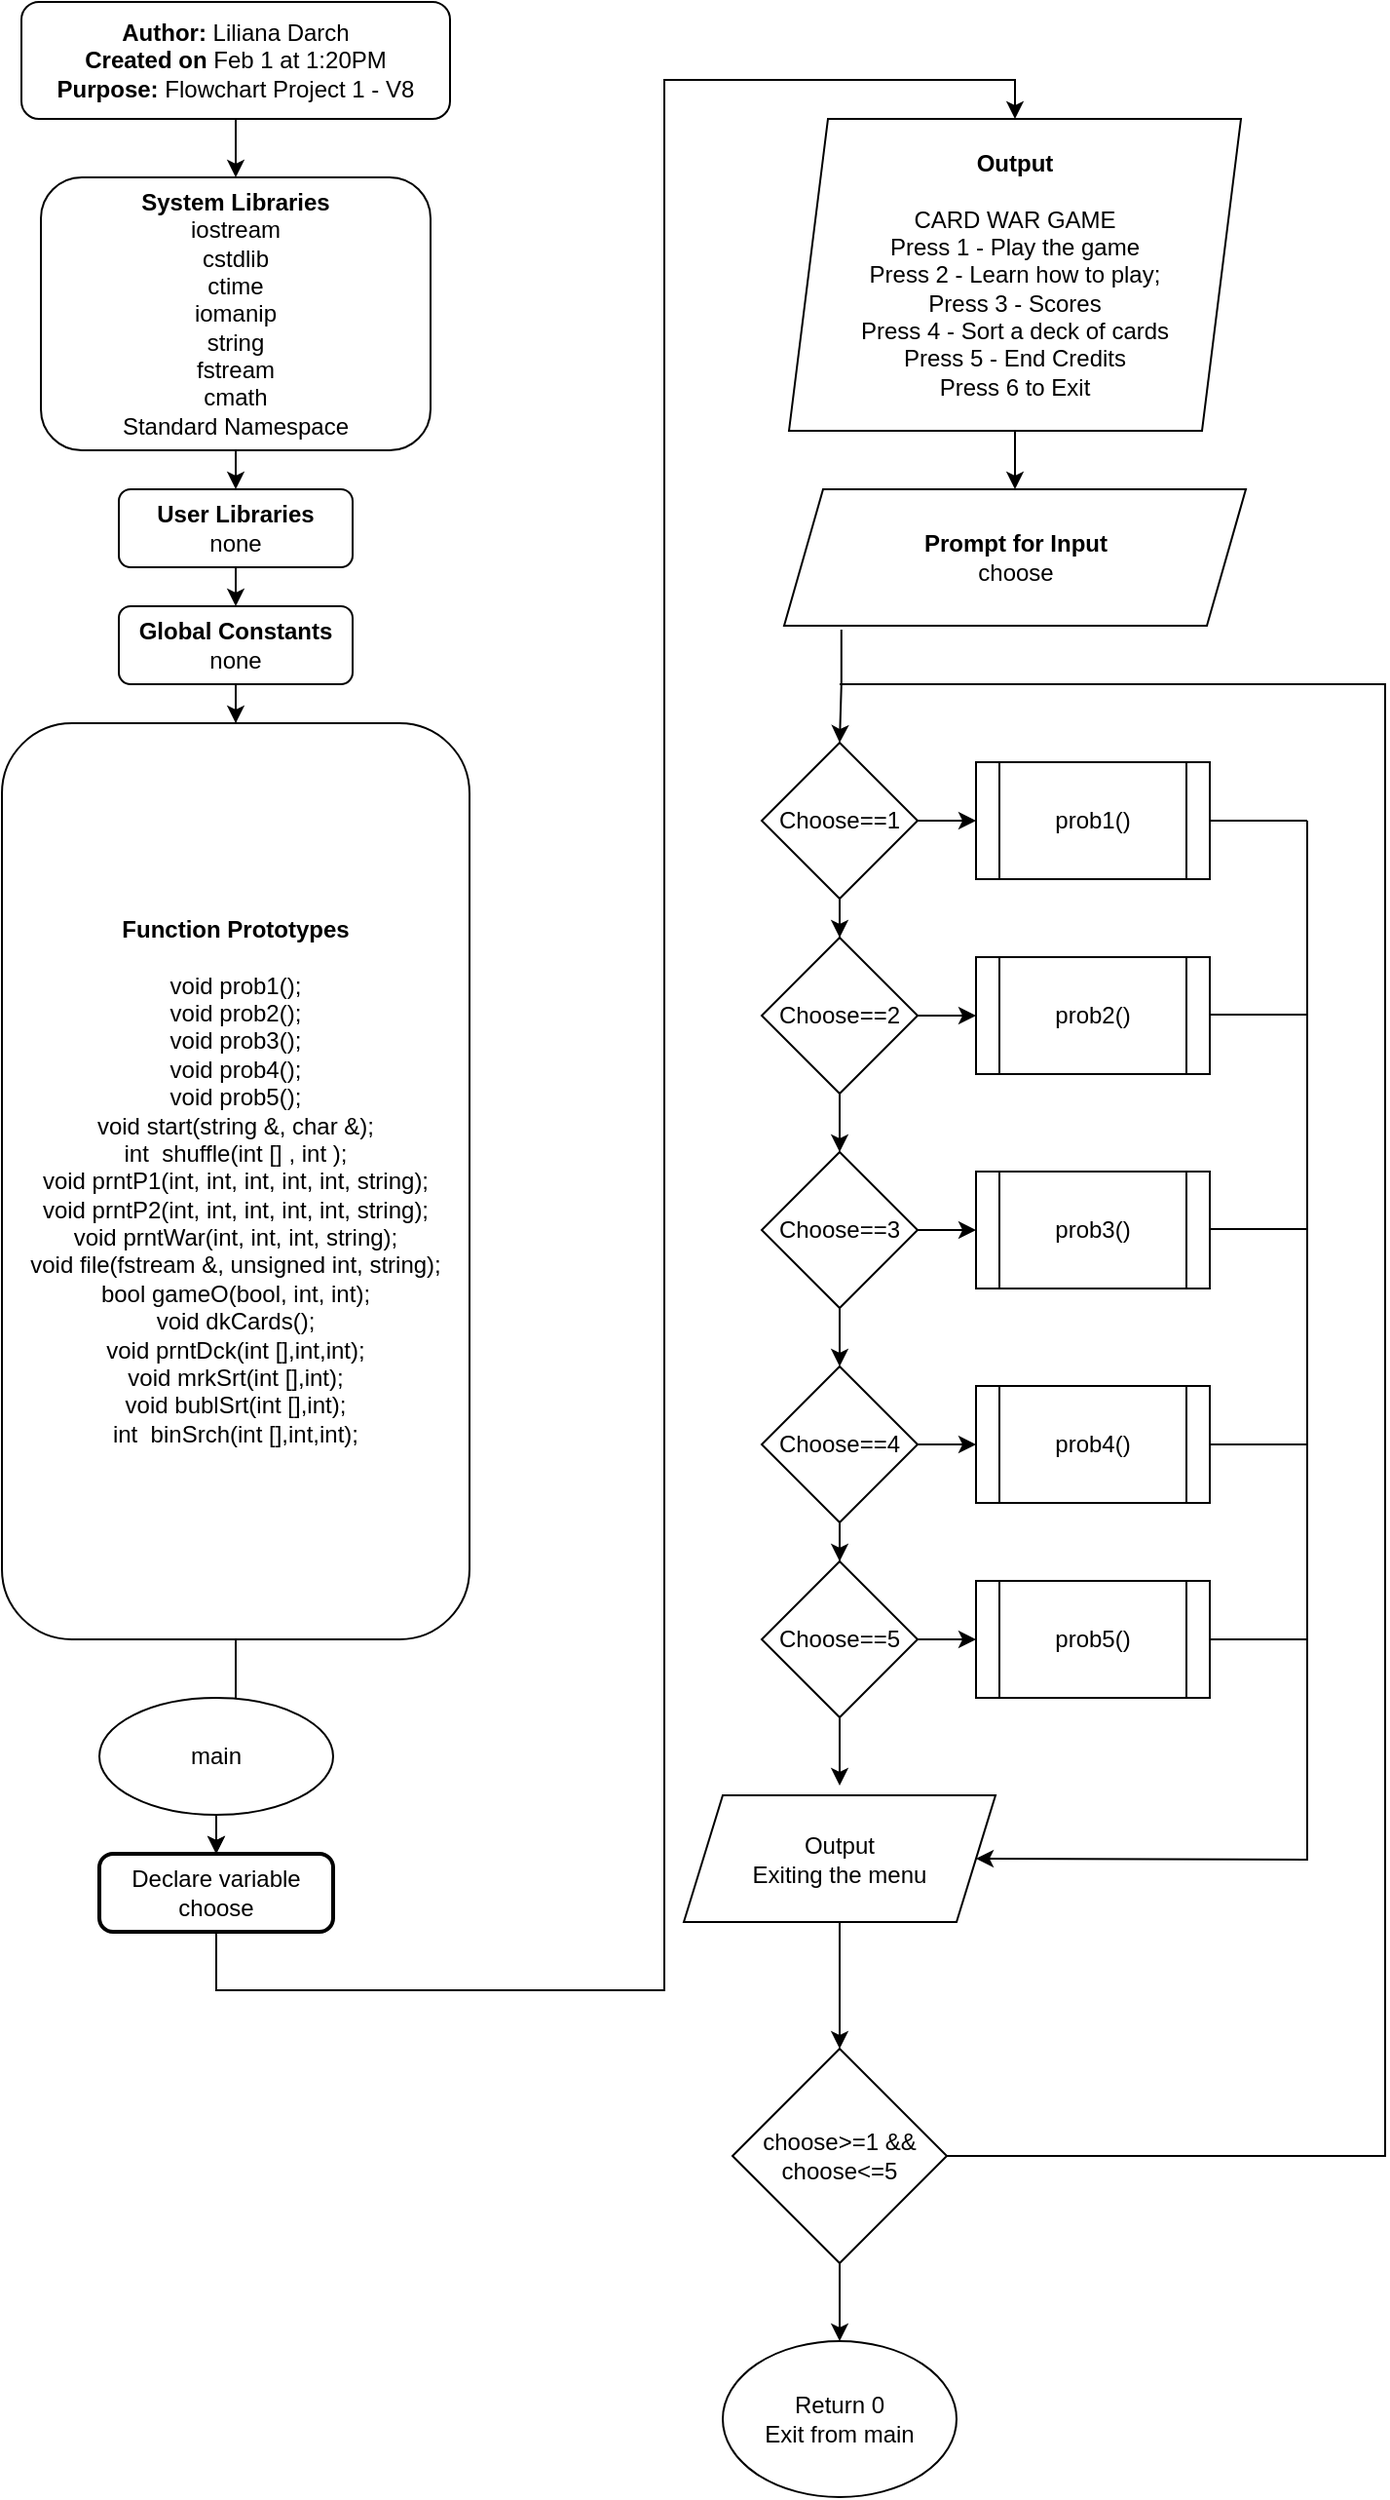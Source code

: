 <mxfile version="16.5.6" type="device" pages="5"><diagram id="C5RBs43oDa-KdzZeNtuy" name="Page-1"><mxGraphModel dx="700" dy="757" grid="1" gridSize="10" guides="1" tooltips="1" connect="1" arrows="1" fold="1" page="1" pageScale="1" pageWidth="827" pageHeight="1169" math="0" shadow="0"><root><mxCell id="WIyWlLk6GJQsqaUBKTNV-0"/><mxCell id="WIyWlLk6GJQsqaUBKTNV-1" parent="WIyWlLk6GJQsqaUBKTNV-0"/><mxCell id="V2-wQAZJRGJ4SMoi6cWT-0" value="" style="edgeStyle=orthogonalEdgeStyle;rounded=0;orthogonalLoop=1;jettySize=auto;html=1;" parent="WIyWlLk6GJQsqaUBKTNV-1" source="7jj95ApAtulgjoACCOgl-0" target="7jj95ApAtulgjoACCOgl-2" edge="1"><mxGeometry relative="1" as="geometry"/></mxCell><mxCell id="7jj95ApAtulgjoACCOgl-0" value="&lt;div&gt;&lt;b&gt;Author:&lt;/b&gt; Liliana Darch&lt;/div&gt;&lt;div&gt;&lt;b&gt;Created on&lt;/b&gt; Feb 1 at 1:20PM&lt;/div&gt;&lt;div&gt;&lt;b&gt;Purpose:&lt;/b&gt; Flowchart Project 1 - V8&lt;br&gt;&lt;/div&gt;" style="rounded=1;whiteSpace=wrap;html=1;" parent="WIyWlLk6GJQsqaUBKTNV-1" vertex="1"><mxGeometry x="100" y="60" width="220" height="60" as="geometry"/></mxCell><mxCell id="7jj95ApAtulgjoACCOgl-1" value="" style="endArrow=classic;html=1;rounded=0;" parent="WIyWlLk6GJQsqaUBKTNV-1" target="7jj95ApAtulgjoACCOgl-2" edge="1"><mxGeometry width="50" height="50" relative="1" as="geometry"><mxPoint x="210" y="160" as="sourcePoint"/><mxPoint x="210" y="220" as="targetPoint"/><Array as="points"><mxPoint x="210" y="160"/><mxPoint x="210" y="180"/></Array></mxGeometry></mxCell><mxCell id="7jj95ApAtulgjoACCOgl-2" value="&lt;div&gt;&lt;b&gt;System Libraries&lt;/b&gt;&lt;/div&gt;&lt;div&gt;iostream&lt;/div&gt;&lt;div&gt;cstdlib&lt;/div&gt;&lt;div&gt;ctime&lt;/div&gt;&lt;div&gt;iomanip&lt;/div&gt;&lt;div&gt;string&lt;/div&gt;&lt;div&gt;fstream&lt;/div&gt;&lt;div&gt;cmath&lt;br&gt;&lt;/div&gt;&lt;div&gt;Standard Namespace&lt;br&gt;&lt;/div&gt;" style="rounded=1;whiteSpace=wrap;html=1;" parent="WIyWlLk6GJQsqaUBKTNV-1" vertex="1"><mxGeometry x="110" y="150" width="200" height="140" as="geometry"/></mxCell><mxCell id="7jj95ApAtulgjoACCOgl-3" value="" style="endArrow=classic;html=1;rounded=0;exitX=0.5;exitY=1;exitDx=0;exitDy=0;" parent="WIyWlLk6GJQsqaUBKTNV-1" source="7jj95ApAtulgjoACCOgl-2" target="7jj95ApAtulgjoACCOgl-4" edge="1"><mxGeometry width="50" height="50" relative="1" as="geometry"><mxPoint x="520" y="430" as="sourcePoint"/><mxPoint x="210" y="290" as="targetPoint"/></mxGeometry></mxCell><mxCell id="7jj95ApAtulgjoACCOgl-4" value="&lt;div&gt;&lt;b&gt;User Libraries&lt;/b&gt;&lt;/div&gt;&lt;div&gt;none&lt;br&gt;&lt;/div&gt;" style="rounded=1;whiteSpace=wrap;html=1;" parent="WIyWlLk6GJQsqaUBKTNV-1" vertex="1"><mxGeometry x="150" y="310" width="120" height="40" as="geometry"/></mxCell><mxCell id="7jj95ApAtulgjoACCOgl-8" value="" style="edgeStyle=orthogonalEdgeStyle;rounded=0;orthogonalLoop=1;jettySize=auto;html=1;" parent="WIyWlLk6GJQsqaUBKTNV-1" source="7jj95ApAtulgjoACCOgl-5" target="7jj95ApAtulgjoACCOgl-7" edge="1"><mxGeometry relative="1" as="geometry"/></mxCell><mxCell id="7jj95ApAtulgjoACCOgl-5" value="&lt;div&gt;&lt;b&gt;Global Constants&lt;/b&gt;&lt;/div&gt;&lt;div&gt;none&lt;br&gt;&lt;/div&gt;" style="rounded=1;whiteSpace=wrap;html=1;" parent="WIyWlLk6GJQsqaUBKTNV-1" vertex="1"><mxGeometry x="150" y="370" width="120" height="40" as="geometry"/></mxCell><mxCell id="7jj95ApAtulgjoACCOgl-6" value="" style="endArrow=classic;html=1;rounded=0;entryX=0.5;entryY=0;entryDx=0;entryDy=0;exitX=0.5;exitY=1;exitDx=0;exitDy=0;" parent="WIyWlLk6GJQsqaUBKTNV-1" source="7jj95ApAtulgjoACCOgl-4" target="7jj95ApAtulgjoACCOgl-5" edge="1"><mxGeometry width="50" height="50" relative="1" as="geometry"><mxPoint x="520" y="430" as="sourcePoint"/><mxPoint x="570" y="380" as="targetPoint"/></mxGeometry></mxCell><mxCell id="7jj95ApAtulgjoACCOgl-17" value="" style="edgeStyle=orthogonalEdgeStyle;rounded=0;orthogonalLoop=1;jettySize=auto;html=1;exitX=0.5;exitY=1;exitDx=0;exitDy=0;entryX=0.5;entryY=0;entryDx=0;entryDy=0;" parent="WIyWlLk6GJQsqaUBKTNV-1" source="672Jsr9MRwBmr_I1kPO6-6" target="672Jsr9MRwBmr_I1kPO6-1" edge="1"><mxGeometry relative="1" as="geometry"><mxPoint x="610" y="100" as="targetPoint"/><Array as="points"><mxPoint x="200" y="1080"/><mxPoint x="430" y="1080"/><mxPoint x="430" y="100"/><mxPoint x="610" y="100"/></Array></mxGeometry></mxCell><mxCell id="672Jsr9MRwBmr_I1kPO6-7" value="" style="edgeStyle=orthogonalEdgeStyle;rounded=0;orthogonalLoop=1;jettySize=auto;html=1;" edge="1" parent="WIyWlLk6GJQsqaUBKTNV-1" source="7jj95ApAtulgjoACCOgl-7" target="672Jsr9MRwBmr_I1kPO6-6"><mxGeometry relative="1" as="geometry"/></mxCell><mxCell id="7jj95ApAtulgjoACCOgl-7" value="&lt;div&gt;&lt;b&gt;Function Prototypes&lt;/b&gt;&lt;/div&gt;&lt;div&gt;&lt;b&gt;&lt;br&gt;&lt;/b&gt;&lt;/div&gt;&lt;div&gt;void prob1();&lt;br&gt;void prob2();&lt;br&gt;void prob3();&lt;br&gt;void prob4();&lt;/div&gt;&lt;div&gt;void prob5();&lt;/div&gt;&lt;div&gt;void start(string &amp;amp;, char &amp;amp;);&lt;br&gt;int&amp;nbsp; shuffle(int [] , int );&lt;br&gt;void prntP1(int, int, int, int, int, string);&lt;br&gt;void prntP2(int, int, int, int, int, string);&lt;br&gt;void prntWar(int, int, int, string);&lt;br&gt;void file(fstream &amp;amp;, unsigned int, string);&lt;br&gt;bool gameO(bool, int, int);&lt;br&gt;void dkCards();&lt;br&gt;&lt;/div&gt;&lt;div&gt;void prntDck(int [],int,int);&lt;br&gt;&lt;/div&gt;&lt;div&gt;void mrkSrt(int [],int);&lt;/div&gt;&lt;div&gt;void bublSrt(int [],int);&lt;br&gt;&lt;/div&gt;&lt;div&gt;int&amp;nbsp; binSrch(int [],int,int);&lt;br&gt;&lt;/div&gt;" style="whiteSpace=wrap;html=1;rounded=1;" parent="WIyWlLk6GJQsqaUBKTNV-1" vertex="1"><mxGeometry x="90" y="430" width="240" height="470" as="geometry"/></mxCell><mxCell id="672Jsr9MRwBmr_I1kPO6-13" value="" style="edgeStyle=orthogonalEdgeStyle;rounded=0;orthogonalLoop=1;jettySize=auto;html=1;exitX=0.124;exitY=1.029;exitDx=0;exitDy=0;exitPerimeter=0;" edge="1" parent="WIyWlLk6GJQsqaUBKTNV-1" source="672Jsr9MRwBmr_I1kPO6-0" target="672Jsr9MRwBmr_I1kPO6-8"><mxGeometry relative="1" as="geometry"/></mxCell><mxCell id="672Jsr9MRwBmr_I1kPO6-0" value="&lt;div&gt;&lt;b&gt;Prompt for Input&lt;/b&gt;&lt;/div&gt;&lt;div&gt;choose&lt;br&gt;&lt;/div&gt;" style="shape=parallelogram;perimeter=parallelogramPerimeter;whiteSpace=wrap;html=1;fixedSize=1;" vertex="1" parent="WIyWlLk6GJQsqaUBKTNV-1"><mxGeometry x="491.5" y="310" width="237" height="70" as="geometry"/></mxCell><mxCell id="672Jsr9MRwBmr_I1kPO6-3" value="" style="edgeStyle=orthogonalEdgeStyle;rounded=0;orthogonalLoop=1;jettySize=auto;html=1;" edge="1" parent="WIyWlLk6GJQsqaUBKTNV-1" source="672Jsr9MRwBmr_I1kPO6-1" target="672Jsr9MRwBmr_I1kPO6-0"><mxGeometry relative="1" as="geometry"/></mxCell><mxCell id="672Jsr9MRwBmr_I1kPO6-1" value="&lt;div align=&quot;center&quot;&gt;&lt;b&gt;Output&lt;/b&gt;&lt;/div&gt;&lt;div align=&quot;center&quot;&gt;&lt;b&gt;&lt;br&gt;&lt;/b&gt;&lt;/div&gt;&lt;div align=&quot;center&quot;&gt;CARD WAR GAME&lt;br&gt;Press 1 - Play the game&lt;br&gt;Press 2 - Learn how to play;&lt;br&gt;Press 3 - Scores&lt;br&gt;Press 4 - Sort a deck of cards &lt;br&gt;Press 5 - End Credits&lt;br&gt;Press 6 to Exit &lt;br&gt;&lt;/div&gt;" style="shape=parallelogram;perimeter=parallelogramPerimeter;whiteSpace=wrap;html=1;fixedSize=1;" vertex="1" parent="WIyWlLk6GJQsqaUBKTNV-1"><mxGeometry x="494" y="120" width="232" height="160" as="geometry"/></mxCell><mxCell id="672Jsr9MRwBmr_I1kPO6-4" value="" style="edgeStyle=orthogonalEdgeStyle;rounded=0;orthogonalLoop=1;jettySize=auto;html=1;" edge="1" parent="WIyWlLk6GJQsqaUBKTNV-1" source="672Jsr9MRwBmr_I1kPO6-5"><mxGeometry relative="1" as="geometry"><mxPoint x="200" y="1010" as="targetPoint"/></mxGeometry></mxCell><mxCell id="672Jsr9MRwBmr_I1kPO6-5" value="main" style="ellipse;whiteSpace=wrap;html=1;rounded=1;" vertex="1" parent="WIyWlLk6GJQsqaUBKTNV-1"><mxGeometry x="140" y="930" width="120" height="60" as="geometry"/></mxCell><mxCell id="672Jsr9MRwBmr_I1kPO6-6" value="&lt;div&gt;Declare variable&lt;/div&gt;&lt;div&gt;choose&lt;br&gt;&lt;/div&gt;" style="rounded=1;whiteSpace=wrap;html=1;absoluteArcSize=1;arcSize=14;strokeWidth=2;" vertex="1" parent="WIyWlLk6GJQsqaUBKTNV-1"><mxGeometry x="140" y="1010" width="120" height="40" as="geometry"/></mxCell><mxCell id="672Jsr9MRwBmr_I1kPO6-14" value="" style="edgeStyle=orthogonalEdgeStyle;rounded=0;orthogonalLoop=1;jettySize=auto;html=1;" edge="1" parent="WIyWlLk6GJQsqaUBKTNV-1" source="672Jsr9MRwBmr_I1kPO6-8" target="672Jsr9MRwBmr_I1kPO6-11"><mxGeometry relative="1" as="geometry"/></mxCell><mxCell id="KxWihZiX_CJBJqZXX6n4-5" value="" style="edgeStyle=orthogonalEdgeStyle;rounded=0;orthogonalLoop=1;jettySize=auto;html=1;" edge="1" parent="WIyWlLk6GJQsqaUBKTNV-1" source="672Jsr9MRwBmr_I1kPO6-8" target="KxWihZiX_CJBJqZXX6n4-0"><mxGeometry relative="1" as="geometry"/></mxCell><mxCell id="672Jsr9MRwBmr_I1kPO6-8" value="Choose==1" style="rhombus;whiteSpace=wrap;html=1;" vertex="1" parent="WIyWlLk6GJQsqaUBKTNV-1"><mxGeometry x="480" y="440" width="80" height="80" as="geometry"/></mxCell><mxCell id="KxWihZiX_CJBJqZXX6n4-9" value="" style="edgeStyle=orthogonalEdgeStyle;rounded=0;orthogonalLoop=1;jettySize=auto;html=1;" edge="1" parent="WIyWlLk6GJQsqaUBKTNV-1" source="672Jsr9MRwBmr_I1kPO6-9" target="KxWihZiX_CJBJqZXX6n4-4"><mxGeometry relative="1" as="geometry"/></mxCell><mxCell id="KxWihZiX_CJBJqZXX6n4-16" value="" style="edgeStyle=orthogonalEdgeStyle;rounded=0;orthogonalLoop=1;jettySize=auto;html=1;startArrow=none;startFill=0;endArrow=classic;endFill=1;" edge="1" parent="WIyWlLk6GJQsqaUBKTNV-1" source="672Jsr9MRwBmr_I1kPO6-9"><mxGeometry relative="1" as="geometry"><mxPoint x="520" y="975" as="targetPoint"/></mxGeometry></mxCell><mxCell id="672Jsr9MRwBmr_I1kPO6-9" value="Choose==5" style="rhombus;whiteSpace=wrap;html=1;" vertex="1" parent="WIyWlLk6GJQsqaUBKTNV-1"><mxGeometry x="480" y="860" width="80" height="80" as="geometry"/></mxCell><mxCell id="672Jsr9MRwBmr_I1kPO6-17" value="" style="edgeStyle=orthogonalEdgeStyle;rounded=0;orthogonalLoop=1;jettySize=auto;html=1;" edge="1" parent="WIyWlLk6GJQsqaUBKTNV-1" source="672Jsr9MRwBmr_I1kPO6-10" target="672Jsr9MRwBmr_I1kPO6-9"><mxGeometry relative="1" as="geometry"/></mxCell><mxCell id="KxWihZiX_CJBJqZXX6n4-8" value="" style="edgeStyle=orthogonalEdgeStyle;rounded=0;orthogonalLoop=1;jettySize=auto;html=1;" edge="1" parent="WIyWlLk6GJQsqaUBKTNV-1" source="672Jsr9MRwBmr_I1kPO6-10" target="KxWihZiX_CJBJqZXX6n4-3"><mxGeometry relative="1" as="geometry"/></mxCell><mxCell id="672Jsr9MRwBmr_I1kPO6-10" value="Choose==4" style="rhombus;whiteSpace=wrap;html=1;" vertex="1" parent="WIyWlLk6GJQsqaUBKTNV-1"><mxGeometry x="480" y="760" width="80" height="80" as="geometry"/></mxCell><mxCell id="672Jsr9MRwBmr_I1kPO6-15" value="" style="edgeStyle=orthogonalEdgeStyle;rounded=0;orthogonalLoop=1;jettySize=auto;html=1;" edge="1" parent="WIyWlLk6GJQsqaUBKTNV-1" source="672Jsr9MRwBmr_I1kPO6-11" target="672Jsr9MRwBmr_I1kPO6-12"><mxGeometry relative="1" as="geometry"/></mxCell><mxCell id="KxWihZiX_CJBJqZXX6n4-6" value="" style="edgeStyle=orthogonalEdgeStyle;rounded=0;orthogonalLoop=1;jettySize=auto;html=1;" edge="1" parent="WIyWlLk6GJQsqaUBKTNV-1" source="672Jsr9MRwBmr_I1kPO6-11" target="KxWihZiX_CJBJqZXX6n4-1"><mxGeometry relative="1" as="geometry"/></mxCell><mxCell id="672Jsr9MRwBmr_I1kPO6-11" value="Choose==2" style="rhombus;whiteSpace=wrap;html=1;" vertex="1" parent="WIyWlLk6GJQsqaUBKTNV-1"><mxGeometry x="480" y="540" width="80" height="80" as="geometry"/></mxCell><mxCell id="672Jsr9MRwBmr_I1kPO6-16" value="" style="edgeStyle=orthogonalEdgeStyle;rounded=0;orthogonalLoop=1;jettySize=auto;html=1;" edge="1" parent="WIyWlLk6GJQsqaUBKTNV-1" source="672Jsr9MRwBmr_I1kPO6-12" target="672Jsr9MRwBmr_I1kPO6-10"><mxGeometry relative="1" as="geometry"/></mxCell><mxCell id="KxWihZiX_CJBJqZXX6n4-7" value="" style="edgeStyle=orthogonalEdgeStyle;rounded=0;orthogonalLoop=1;jettySize=auto;html=1;" edge="1" parent="WIyWlLk6GJQsqaUBKTNV-1" source="672Jsr9MRwBmr_I1kPO6-12" target="KxWihZiX_CJBJqZXX6n4-2"><mxGeometry relative="1" as="geometry"/></mxCell><mxCell id="672Jsr9MRwBmr_I1kPO6-12" value="Choose==3" style="rhombus;whiteSpace=wrap;html=1;" vertex="1" parent="WIyWlLk6GJQsqaUBKTNV-1"><mxGeometry x="480" y="650" width="80" height="80" as="geometry"/></mxCell><mxCell id="672Jsr9MRwBmr_I1kPO6-18" value="" style="endArrow=none;html=1;rounded=0;startArrow=none;startFill=0;endFill=0;exitX=1;exitY=0.5;exitDx=0;exitDy=0;" edge="1" parent="WIyWlLk6GJQsqaUBKTNV-1" source="KxWihZiX_CJBJqZXX6n4-20"><mxGeometry width="50" height="50" relative="1" as="geometry"><mxPoint x="760" y="1280" as="sourcePoint"/><mxPoint x="520" y="410" as="targetPoint"/><Array as="points"><mxPoint x="680" y="1165"/><mxPoint x="800" y="1165"/><mxPoint x="800" y="410"/></Array></mxGeometry></mxCell><mxCell id="KxWihZiX_CJBJqZXX6n4-0" value="prob1()" style="shape=process;whiteSpace=wrap;html=1;backgroundOutline=1;" vertex="1" parent="WIyWlLk6GJQsqaUBKTNV-1"><mxGeometry x="590" y="450" width="120" height="60" as="geometry"/></mxCell><mxCell id="KxWihZiX_CJBJqZXX6n4-1" value="prob2()" style="shape=process;whiteSpace=wrap;html=1;backgroundOutline=1;" vertex="1" parent="WIyWlLk6GJQsqaUBKTNV-1"><mxGeometry x="590" y="550" width="120" height="60" as="geometry"/></mxCell><mxCell id="KxWihZiX_CJBJqZXX6n4-2" value="prob3()" style="shape=process;whiteSpace=wrap;html=1;backgroundOutline=1;" vertex="1" parent="WIyWlLk6GJQsqaUBKTNV-1"><mxGeometry x="590" y="660" width="120" height="60" as="geometry"/></mxCell><mxCell id="KxWihZiX_CJBJqZXX6n4-3" value="prob4()" style="shape=process;whiteSpace=wrap;html=1;backgroundOutline=1;" vertex="1" parent="WIyWlLk6GJQsqaUBKTNV-1"><mxGeometry x="590" y="770" width="120" height="60" as="geometry"/></mxCell><mxCell id="KxWihZiX_CJBJqZXX6n4-4" value="prob5()" style="shape=process;whiteSpace=wrap;html=1;backgroundOutline=1;" vertex="1" parent="WIyWlLk6GJQsqaUBKTNV-1"><mxGeometry x="590" y="870" width="120" height="60" as="geometry"/></mxCell><mxCell id="KxWihZiX_CJBJqZXX6n4-10" value="" style="endArrow=none;html=1;rounded=0;entryX=1;entryY=0.5;entryDx=0;entryDy=0;" edge="1" parent="WIyWlLk6GJQsqaUBKTNV-1" target="KxWihZiX_CJBJqZXX6n4-0"><mxGeometry width="50" height="50" relative="1" as="geometry"><mxPoint x="760" y="480" as="sourcePoint"/><mxPoint x="670" y="730" as="targetPoint"/></mxGeometry></mxCell><mxCell id="KxWihZiX_CJBJqZXX6n4-11" value="" style="endArrow=none;html=1;rounded=0;entryX=1;entryY=0.5;entryDx=0;entryDy=0;" edge="1" parent="WIyWlLk6GJQsqaUBKTNV-1"><mxGeometry width="50" height="50" relative="1" as="geometry"><mxPoint x="760" y="579.5" as="sourcePoint"/><mxPoint x="710" y="579.5" as="targetPoint"/></mxGeometry></mxCell><mxCell id="KxWihZiX_CJBJqZXX6n4-12" value="" style="endArrow=none;html=1;rounded=0;entryX=1;entryY=0.5;entryDx=0;entryDy=0;" edge="1" parent="WIyWlLk6GJQsqaUBKTNV-1"><mxGeometry width="50" height="50" relative="1" as="geometry"><mxPoint x="760" y="689.5" as="sourcePoint"/><mxPoint x="710" y="689.5" as="targetPoint"/></mxGeometry></mxCell><mxCell id="KxWihZiX_CJBJqZXX6n4-13" value="" style="endArrow=none;html=1;rounded=0;entryX=1;entryY=0.5;entryDx=0;entryDy=0;" edge="1" parent="WIyWlLk6GJQsqaUBKTNV-1"><mxGeometry width="50" height="50" relative="1" as="geometry"><mxPoint x="760" y="800" as="sourcePoint"/><mxPoint x="710" y="800" as="targetPoint"/></mxGeometry></mxCell><mxCell id="KxWihZiX_CJBJqZXX6n4-14" value="" style="endArrow=none;html=1;rounded=0;entryX=1;entryY=0.5;entryDx=0;entryDy=0;" edge="1" parent="WIyWlLk6GJQsqaUBKTNV-1"><mxGeometry width="50" height="50" relative="1" as="geometry"><mxPoint x="760" y="900" as="sourcePoint"/><mxPoint x="710" y="900" as="targetPoint"/></mxGeometry></mxCell><mxCell id="KxWihZiX_CJBJqZXX6n4-27" value="" style="edgeStyle=orthogonalEdgeStyle;rounded=0;orthogonalLoop=1;jettySize=auto;html=1;startArrow=none;startFill=0;endArrow=classic;endFill=1;" edge="1" parent="WIyWlLk6GJQsqaUBKTNV-1" source="KxWihZiX_CJBJqZXX6n4-17" target="KxWihZiX_CJBJqZXX6n4-20"><mxGeometry relative="1" as="geometry"/></mxCell><mxCell id="KxWihZiX_CJBJqZXX6n4-17" value="&lt;div&gt;Output&lt;/div&gt;&lt;div&gt;Exiting the menu&lt;br&gt;&lt;/div&gt;" style="shape=parallelogram;perimeter=parallelogramPerimeter;whiteSpace=wrap;html=1;fixedSize=1;" vertex="1" parent="WIyWlLk6GJQsqaUBKTNV-1"><mxGeometry x="440" y="980" width="160" height="65" as="geometry"/></mxCell><mxCell id="KxWihZiX_CJBJqZXX6n4-25" value="" style="edgeStyle=orthogonalEdgeStyle;rounded=0;orthogonalLoop=1;jettySize=auto;html=1;startArrow=none;startFill=0;endArrow=classic;endFill=1;" edge="1" parent="WIyWlLk6GJQsqaUBKTNV-1" source="KxWihZiX_CJBJqZXX6n4-20" target="KxWihZiX_CJBJqZXX6n4-24"><mxGeometry relative="1" as="geometry"/></mxCell><mxCell id="KxWihZiX_CJBJqZXX6n4-20" value="choose&amp;gt;=1 &amp;amp;&amp;amp; choose&amp;lt;=5" style="rhombus;whiteSpace=wrap;html=1;" vertex="1" parent="WIyWlLk6GJQsqaUBKTNV-1"><mxGeometry x="465" y="1110" width="110" height="110" as="geometry"/></mxCell><mxCell id="KxWihZiX_CJBJqZXX6n4-24" value="&lt;div&gt;Return 0&lt;/div&gt;&lt;div&gt;Exit from main&lt;br&gt;&lt;/div&gt;" style="ellipse;whiteSpace=wrap;html=1;" vertex="1" parent="WIyWlLk6GJQsqaUBKTNV-1"><mxGeometry x="460" y="1260" width="120" height="80" as="geometry"/></mxCell><mxCell id="KxWihZiX_CJBJqZXX6n4-26" value="" style="endArrow=none;html=1;rounded=0;exitX=1;exitY=0.5;exitDx=0;exitDy=0;startArrow=classic;startFill=1;" edge="1" parent="WIyWlLk6GJQsqaUBKTNV-1" source="KxWihZiX_CJBJqZXX6n4-17"><mxGeometry width="50" height="50" relative="1" as="geometry"><mxPoint x="760" y="1020" as="sourcePoint"/><mxPoint x="760" y="480" as="targetPoint"/><Array as="points"><mxPoint x="760" y="1013"/></Array></mxGeometry></mxCell></root></mxGraphModel></diagram><diagram id="xFHUcJK8t0KJojYO__y8" name="Page-2"><mxGraphModel dx="1550" dy="1857" grid="1" gridSize="10" guides="1" tooltips="1" connect="1" arrows="1" fold="1" page="1" pageScale="1" pageWidth="850" pageHeight="1100" math="0" shadow="0"><root><mxCell id="KiJg5RqgyDkv03Hs7qO0-0"/><mxCell id="KiJg5RqgyDkv03Hs7qO0-1" parent="KiJg5RqgyDkv03Hs7qO0-0"/><mxCell id="KiJg5RqgyDkv03Hs7qO0-9" value="" style="edgeStyle=orthogonalEdgeStyle;rounded=0;orthogonalLoop=1;jettySize=auto;html=1;" parent="KiJg5RqgyDkv03Hs7qO0-1" source="KiJg5RqgyDkv03Hs7qO0-2" target="KiJg5RqgyDkv03Hs7qO0-5" edge="1"><mxGeometry relative="1" as="geometry"/></mxCell><mxCell id="KiJg5RqgyDkv03Hs7qO0-12" value="" style="edgeStyle=orthogonalEdgeStyle;rounded=0;orthogonalLoop=1;jettySize=auto;html=1;" parent="KiJg5RqgyDkv03Hs7qO0-1" source="KiJg5RqgyDkv03Hs7qO0-2" target="KiJg5RqgyDkv03Hs7qO0-4" edge="1"><mxGeometry relative="1" as="geometry"/></mxCell><mxCell id="KiJg5RqgyDkv03Hs7qO0-2" value="&lt;div&gt;play == 'Y' ||&lt;/div&gt;&lt;div&gt;play == 'y'&lt;/div&gt;" style="rhombus;whiteSpace=wrap;html=1;" parent="KiJg5RqgyDkv03Hs7qO0-1" vertex="1"><mxGeometry x="16" y="120" width="114" height="110" as="geometry"/></mxCell><mxCell id="KiJg5RqgyDkv03Hs7qO0-3" value="True" style="text;html=1;strokeColor=none;fillColor=none;align=center;verticalAlign=middle;whiteSpace=wrap;rounded=0;" parent="KiJg5RqgyDkv03Hs7qO0-1" vertex="1"><mxGeometry x="126" y="129.5" width="60" height="30" as="geometry"/></mxCell><mxCell id="A0KtDrS2do2Ju6l4yzJi-22" value="" style="edgeStyle=orthogonalEdgeStyle;rounded=0;orthogonalLoop=1;jettySize=auto;html=1;" parent="KiJg5RqgyDkv03Hs7qO0-1" source="KiJg5RqgyDkv03Hs7qO0-4" target="A0KtDrS2do2Ju6l4yzJi-19" edge="1"><mxGeometry relative="1" as="geometry"/></mxCell><mxCell id="A0KtDrS2do2Ju6l4yzJi-23" value="" style="edgeStyle=orthogonalEdgeStyle;rounded=0;orthogonalLoop=1;jettySize=auto;html=1;" parent="KiJg5RqgyDkv03Hs7qO0-1" source="KiJg5RqgyDkv03Hs7qO0-4" target="A0KtDrS2do2Ju6l4yzJi-21" edge="1"><mxGeometry relative="1" as="geometry"/></mxCell><mxCell id="KiJg5RqgyDkv03Hs7qO0-4" value="p1Card &amp;gt;= 52" style="rhombus;whiteSpace=wrap;html=1;" parent="KiJg5RqgyDkv03Hs7qO0-1" vertex="1"><mxGeometry x="20" y="1590" width="110" height="110" as="geometry"/></mxCell><mxCell id="KiJg5RqgyDkv03Hs7qO0-10" value="" style="edgeStyle=orthogonalEdgeStyle;rounded=0;orthogonalLoop=1;jettySize=auto;html=1;" parent="KiJg5RqgyDkv03Hs7qO0-1" source="KiJg5RqgyDkv03Hs7qO0-5" target="KiJg5RqgyDkv03Hs7qO0-7" edge="1"><mxGeometry relative="1" as="geometry"/></mxCell><mxCell id="KiJg5RqgyDkv03Hs7qO0-5" value="&lt;div&gt;Initialize Variables&lt;/div&gt;&lt;div&gt;p1Card = 26&lt;/div&gt;&lt;div&gt;p2Card = 26&lt;/div&gt;&lt;div&gt;gmOver = false&lt;br&gt;&lt;/div&gt;&lt;div&gt;&lt;br&gt;&lt;/div&gt;" style="rounded=1;whiteSpace=wrap;html=1;absoluteArcSize=1;arcSize=14;strokeWidth=2;" parent="KiJg5RqgyDkv03Hs7qO0-1" vertex="1"><mxGeometry x="206" y="129.5" width="100" height="91" as="geometry"/></mxCell><mxCell id="KiJg5RqgyDkv03Hs7qO0-36" value="" style="edgeStyle=orthogonalEdgeStyle;rounded=0;orthogonalLoop=1;jettySize=auto;html=1;" parent="KiJg5RqgyDkv03Hs7qO0-1" target="KiJg5RqgyDkv03Hs7qO0-2" edge="1"><mxGeometry relative="1" as="geometry"><mxPoint x="73" y="80" as="sourcePoint"/></mxGeometry></mxCell><mxCell id="KiJg5RqgyDkv03Hs7qO0-11" value="" style="edgeStyle=orthogonalEdgeStyle;rounded=0;orthogonalLoop=1;jettySize=auto;html=1;" parent="KiJg5RqgyDkv03Hs7qO0-1" source="KiJg5RqgyDkv03Hs7qO0-7" target="KiJg5RqgyDkv03Hs7qO0-8" edge="1"><mxGeometry relative="1" as="geometry"/></mxCell><mxCell id="KiJg5RqgyDkv03Hs7qO0-7" value="&lt;div&gt;Declare and Initialize Loop&lt;/div&gt;&lt;div&gt;int = 0&lt;br&gt;&lt;/div&gt;" style="rounded=1;whiteSpace=wrap;html=1;absoluteArcSize=1;arcSize=14;strokeWidth=2;" parent="KiJg5RqgyDkv03Hs7qO0-1" vertex="1"><mxGeometry x="206" y="240" width="100" height="91" as="geometry"/></mxCell><mxCell id="KiJg5RqgyDkv03Hs7qO0-18" value="" style="edgeStyle=orthogonalEdgeStyle;rounded=0;orthogonalLoop=1;jettySize=auto;html=1;" parent="KiJg5RqgyDkv03Hs7qO0-1" source="KiJg5RqgyDkv03Hs7qO0-8" target="KiJg5RqgyDkv03Hs7qO0-16" edge="1"><mxGeometry relative="1" as="geometry"/></mxCell><mxCell id="KiJg5RqgyDkv03Hs7qO0-8" value="&lt;div&gt;play == 'Y' ||&lt;/div&gt;&lt;div&gt;play == 'y'&lt;/div&gt;" style="rhombus;whiteSpace=wrap;html=1;" parent="KiJg5RqgyDkv03Hs7qO0-1" vertex="1"><mxGeometry x="201" y="420" width="110" height="110" as="geometry"/></mxCell><mxCell id="KiJg5RqgyDkv03Hs7qO0-13" value="false" style="text;html=1;strokeColor=none;fillColor=none;align=center;verticalAlign=middle;whiteSpace=wrap;rounded=0;" parent="KiJg5RqgyDkv03Hs7qO0-1" vertex="1"><mxGeometry x="10" y="250" width="60" height="30" as="geometry"/></mxCell><mxCell id="KiJg5RqgyDkv03Hs7qO0-14" value="i++" style="rounded=1;whiteSpace=wrap;html=1;absoluteArcSize=1;arcSize=14;strokeWidth=2;" parent="KiJg5RqgyDkv03Hs7qO0-1" vertex="1"><mxGeometry x="370" y="370" width="50" height="30" as="geometry"/></mxCell><mxCell id="KiJg5RqgyDkv03Hs7qO0-15" value="" style="endArrow=none;html=1;rounded=0;entryX=0;entryY=0.5;entryDx=0;entryDy=0;" parent="KiJg5RqgyDkv03Hs7qO0-1" target="KiJg5RqgyDkv03Hs7qO0-14" edge="1"><mxGeometry width="50" height="50" relative="1" as="geometry"><mxPoint x="260" y="385" as="sourcePoint"/><mxPoint x="380" y="290" as="targetPoint"/></mxGeometry></mxCell><mxCell id="KiJg5RqgyDkv03Hs7qO0-25" value="" style="edgeStyle=orthogonalEdgeStyle;rounded=0;orthogonalLoop=1;jettySize=auto;html=1;" parent="KiJg5RqgyDkv03Hs7qO0-1" source="KiJg5RqgyDkv03Hs7qO0-16" target="KiJg5RqgyDkv03Hs7qO0-20" edge="1"><mxGeometry relative="1" as="geometry"/></mxCell><mxCell id="KiJg5RqgyDkv03Hs7qO0-16" value="&lt;div&gt;p1 =rand()%nCards%13&lt;/div&gt;&lt;div&gt;p2 =rand()%nCards%13&lt;/div&gt;" style="rounded=1;whiteSpace=wrap;html=1;absoluteArcSize=1;arcSize=14;strokeWidth=2;" parent="KiJg5RqgyDkv03Hs7qO0-1" vertex="1"><mxGeometry x="381" y="450" width="150" height="50" as="geometry"/></mxCell><mxCell id="KiJg5RqgyDkv03Hs7qO0-23" value="" style="edgeStyle=orthogonalEdgeStyle;rounded=0;orthogonalLoop=1;jettySize=auto;html=1;" parent="KiJg5RqgyDkv03Hs7qO0-1" source="KiJg5RqgyDkv03Hs7qO0-20" target="KiJg5RqgyDkv03Hs7qO0-21" edge="1"><mxGeometry relative="1" as="geometry"/></mxCell><mxCell id="KiJg5RqgyDkv03Hs7qO0-27" value="" style="edgeStyle=orthogonalEdgeStyle;rounded=0;orthogonalLoop=1;jettySize=auto;html=1;" parent="KiJg5RqgyDkv03Hs7qO0-1" source="KiJg5RqgyDkv03Hs7qO0-20" target="KiJg5RqgyDkv03Hs7qO0-26" edge="1"><mxGeometry relative="1" as="geometry"/></mxCell><mxCell id="KiJg5RqgyDkv03Hs7qO0-20" value="p1 &amp;gt; p2" style="rhombus;whiteSpace=wrap;html=1;" parent="KiJg5RqgyDkv03Hs7qO0-1" vertex="1"><mxGeometry x="416" y="540" width="80" height="80" as="geometry"/></mxCell><mxCell id="KiJg5RqgyDkv03Hs7qO0-24" value="" style="edgeStyle=orthogonalEdgeStyle;rounded=0;orthogonalLoop=1;jettySize=auto;html=1;" parent="KiJg5RqgyDkv03Hs7qO0-1" source="KiJg5RqgyDkv03Hs7qO0-21" target="KiJg5RqgyDkv03Hs7qO0-22" edge="1"><mxGeometry relative="1" as="geometry"/></mxCell><mxCell id="KiJg5RqgyDkv03Hs7qO0-21" value="p1++" style="rounded=1;whiteSpace=wrap;html=1;absoluteArcSize=1;arcSize=14;strokeWidth=2;" parent="KiJg5RqgyDkv03Hs7qO0-1" vertex="1"><mxGeometry x="529" y="562.5" width="59" height="35" as="geometry"/></mxCell><mxCell id="KiJg5RqgyDkv03Hs7qO0-22" value="p2--" style="rounded=1;whiteSpace=wrap;html=1;absoluteArcSize=1;arcSize=14;strokeWidth=2;" parent="KiJg5RqgyDkv03Hs7qO0-1" vertex="1"><mxGeometry x="628" y="562.5" width="59" height="35" as="geometry"/></mxCell><mxCell id="KiJg5RqgyDkv03Hs7qO0-31" value="" style="edgeStyle=orthogonalEdgeStyle;rounded=0;orthogonalLoop=1;jettySize=auto;html=1;" parent="KiJg5RqgyDkv03Hs7qO0-1" source="KiJg5RqgyDkv03Hs7qO0-26" target="KiJg5RqgyDkv03Hs7qO0-29" edge="1"><mxGeometry relative="1" as="geometry"/></mxCell><mxCell id="KiJg5RqgyDkv03Hs7qO0-35" value="" style="edgeStyle=orthogonalEdgeStyle;rounded=0;orthogonalLoop=1;jettySize=auto;html=1;" parent="KiJg5RqgyDkv03Hs7qO0-1" source="KiJg5RqgyDkv03Hs7qO0-26" target="KiJg5RqgyDkv03Hs7qO0-34" edge="1"><mxGeometry relative="1" as="geometry"/></mxCell><mxCell id="KiJg5RqgyDkv03Hs7qO0-26" value="p2 &amp;gt; p1" style="rhombus;whiteSpace=wrap;html=1;" parent="KiJg5RqgyDkv03Hs7qO0-1" vertex="1"><mxGeometry x="416" y="680" width="80" height="80" as="geometry"/></mxCell><mxCell id="KiJg5RqgyDkv03Hs7qO0-28" value="" style="edgeStyle=orthogonalEdgeStyle;rounded=0;orthogonalLoop=1;jettySize=auto;html=1;" parent="KiJg5RqgyDkv03Hs7qO0-1" source="KiJg5RqgyDkv03Hs7qO0-29" target="KiJg5RqgyDkv03Hs7qO0-30" edge="1"><mxGeometry relative="1" as="geometry"/></mxCell><mxCell id="KiJg5RqgyDkv03Hs7qO0-29" value="p2++" style="rounded=1;whiteSpace=wrap;html=1;absoluteArcSize=1;arcSize=14;strokeWidth=2;" parent="KiJg5RqgyDkv03Hs7qO0-1" vertex="1"><mxGeometry x="529" y="702.5" width="59" height="35" as="geometry"/></mxCell><mxCell id="KiJg5RqgyDkv03Hs7qO0-30" value="p1--" style="rounded=1;whiteSpace=wrap;html=1;absoluteArcSize=1;arcSize=14;strokeWidth=2;" parent="KiJg5RqgyDkv03Hs7qO0-1" vertex="1"><mxGeometry x="628" y="702.5" width="59" height="35" as="geometry"/></mxCell><mxCell id="KiJg5RqgyDkv03Hs7qO0-32" value="" style="endArrow=classic;html=1;rounded=0;exitX=1;exitY=0.5;exitDx=0;exitDy=0;" parent="KiJg5RqgyDkv03Hs7qO0-1" source="KiJg5RqgyDkv03Hs7qO0-22" edge="1"><mxGeometry width="50" height="50" relative="1" as="geometry"><mxPoint x="328" y="630" as="sourcePoint"/><mxPoint x="458" y="640" as="targetPoint"/><Array as="points"><mxPoint x="718" y="580"/><mxPoint x="718" y="640"/></Array></mxGeometry></mxCell><mxCell id="KiJg5RqgyDkv03Hs7qO0-33" value="" style="endArrow=classic;html=1;rounded=0;exitX=1;exitY=0.5;exitDx=0;exitDy=0;" parent="KiJg5RqgyDkv03Hs7qO0-1" source="KiJg5RqgyDkv03Hs7qO0-30" edge="1"><mxGeometry width="50" height="50" relative="1" as="geometry"><mxPoint x="697" y="590" as="sourcePoint"/><mxPoint x="468" y="800" as="targetPoint"/><Array as="points"><mxPoint x="728" y="720"/><mxPoint x="728" y="800"/></Array></mxGeometry></mxCell><mxCell id="KiJg5RqgyDkv03Hs7qO0-52" value="" style="edgeStyle=orthogonalEdgeStyle;rounded=0;orthogonalLoop=1;jettySize=auto;html=1;" parent="KiJg5RqgyDkv03Hs7qO0-1" source="KiJg5RqgyDkv03Hs7qO0-34" target="KiJg5RqgyDkv03Hs7qO0-50" edge="1"><mxGeometry relative="1" as="geometry"/></mxCell><mxCell id="KiJg5RqgyDkv03Hs7qO0-54" value="" style="edgeStyle=orthogonalEdgeStyle;rounded=0;orthogonalLoop=1;jettySize=auto;html=1;" parent="KiJg5RqgyDkv03Hs7qO0-1" source="KiJg5RqgyDkv03Hs7qO0-34" target="KiJg5RqgyDkv03Hs7qO0-53" edge="1"><mxGeometry relative="1" as="geometry"/></mxCell><mxCell id="KiJg5RqgyDkv03Hs7qO0-34" value="p1 == p2" style="rhombus;whiteSpace=wrap;html=1;" parent="KiJg5RqgyDkv03Hs7qO0-1" vertex="1"><mxGeometry x="416" y="820" width="80" height="80" as="geometry"/></mxCell><mxCell id="KiJg5RqgyDkv03Hs7qO0-37" value="" style="edgeStyle=orthogonalEdgeStyle;rounded=0;orthogonalLoop=1;jettySize=auto;html=1;" parent="KiJg5RqgyDkv03Hs7qO0-1" source="KiJg5RqgyDkv03Hs7qO0-39" edge="1"><mxGeometry relative="1" as="geometry"><mxPoint x="601" y="970" as="targetPoint"/></mxGeometry></mxCell><mxCell id="KiJg5RqgyDkv03Hs7qO0-38" value="" style="edgeStyle=orthogonalEdgeStyle;rounded=0;orthogonalLoop=1;jettySize=auto;html=1;" parent="KiJg5RqgyDkv03Hs7qO0-1" source="KiJg5RqgyDkv03Hs7qO0-39" target="KiJg5RqgyDkv03Hs7qO0-44" edge="1"><mxGeometry relative="1" as="geometry"/></mxCell><mxCell id="KiJg5RqgyDkv03Hs7qO0-39" value="p1 &amp;gt; p2" style="rhombus;whiteSpace=wrap;html=1;" parent="KiJg5RqgyDkv03Hs7qO0-1" vertex="1"><mxGeometry x="501.5" y="930" width="80" height="80" as="geometry"/></mxCell><mxCell id="KiJg5RqgyDkv03Hs7qO0-40" value="" style="edgeStyle=orthogonalEdgeStyle;rounded=0;orthogonalLoop=1;jettySize=auto;html=1;" parent="KiJg5RqgyDkv03Hs7qO0-1" edge="1"><mxGeometry relative="1" as="geometry"><mxPoint x="660" y="970" as="sourcePoint"/><mxPoint x="673.5" y="970" as="targetPoint"/></mxGeometry></mxCell><mxCell id="KiJg5RqgyDkv03Hs7qO0-43" value="" style="edgeStyle=orthogonalEdgeStyle;rounded=0;orthogonalLoop=1;jettySize=auto;html=1;" parent="KiJg5RqgyDkv03Hs7qO0-1" source="KiJg5RqgyDkv03Hs7qO0-44" target="KiJg5RqgyDkv03Hs7qO0-46" edge="1"><mxGeometry relative="1" as="geometry"/></mxCell><mxCell id="KiJg5RqgyDkv03Hs7qO0-44" value="p2 &amp;gt; p1" style="rhombus;whiteSpace=wrap;html=1;" parent="KiJg5RqgyDkv03Hs7qO0-1" vertex="1"><mxGeometry x="501.5" y="1070" width="80" height="80" as="geometry"/></mxCell><mxCell id="KiJg5RqgyDkv03Hs7qO0-45" value="" style="edgeStyle=orthogonalEdgeStyle;rounded=0;orthogonalLoop=1;jettySize=auto;html=1;entryX=0;entryY=0.5;entryDx=0;entryDy=0;" parent="KiJg5RqgyDkv03Hs7qO0-1" source="KiJg5RqgyDkv03Hs7qO0-46" target="8vOsjalpHboUts5T7n8S-7" edge="1"><mxGeometry relative="1" as="geometry"><mxPoint x="680" y="1110" as="targetPoint"/></mxGeometry></mxCell><mxCell id="KiJg5RqgyDkv03Hs7qO0-46" value="&lt;div&gt;p2++&lt;br&gt;&lt;/div&gt;&lt;div&gt;p1--&lt;/div&gt;" style="rounded=1;whiteSpace=wrap;html=1;absoluteArcSize=1;arcSize=14;strokeWidth=2;" parent="KiJg5RqgyDkv03Hs7qO0-1" vertex="1"><mxGeometry x="601" y="1086.25" width="59" height="47.5" as="geometry"/></mxCell><mxCell id="KiJg5RqgyDkv03Hs7qO0-49" value="" style="endArrow=classic;html=1;rounded=0;exitX=1;exitY=0.5;exitDx=0;exitDy=0;" parent="KiJg5RqgyDkv03Hs7qO0-1" edge="1"><mxGeometry width="50" height="50" relative="1" as="geometry"><mxPoint x="732.5" y="1110" as="sourcePoint"/><mxPoint x="550" y="1190" as="targetPoint"/><Array as="points"><mxPoint x="813.5" y="1110"/><mxPoint x="813.5" y="1190"/></Array></mxGeometry></mxCell><mxCell id="KiJg5RqgyDkv03Hs7qO0-51" value="" style="edgeStyle=orthogonalEdgeStyle;rounded=0;orthogonalLoop=1;jettySize=auto;html=1;" parent="KiJg5RqgyDkv03Hs7qO0-1" source="KiJg5RqgyDkv03Hs7qO0-50" target="KiJg5RqgyDkv03Hs7qO0-39" edge="1"><mxGeometry relative="1" as="geometry"/></mxCell><mxCell id="KiJg5RqgyDkv03Hs7qO0-50" value="&lt;div&gt;p1 =rand()%nCards%13&lt;/div&gt;&lt;div&gt;p2 =rand()%nCards%13&lt;/div&gt;" style="rounded=1;whiteSpace=wrap;html=1;absoluteArcSize=1;arcSize=14;strokeWidth=2;" parent="KiJg5RqgyDkv03Hs7qO0-1" vertex="1"><mxGeometry x="537" y="835" width="150" height="50" as="geometry"/></mxCell><mxCell id="KiJg5RqgyDkv03Hs7qO0-59" value="" style="edgeStyle=orthogonalEdgeStyle;rounded=0;orthogonalLoop=1;jettySize=auto;html=1;entryX=1;entryY=0.5;entryDx=0;entryDy=0;" parent="KiJg5RqgyDkv03Hs7qO0-1" source="KiJg5RqgyDkv03Hs7qO0-53" target="KiJg5RqgyDkv03Hs7qO0-14" edge="1"><mxGeometry relative="1" as="geometry"><mxPoint x="840" y="480" as="targetPoint"/><Array as="points"><mxPoint x="840" y="1300"/><mxPoint x="840" y="385"/></Array></mxGeometry></mxCell><mxCell id="KiJg5RqgyDkv03Hs7qO0-53" value="&lt;div&gt;output&lt;/div&gt;&lt;div&gt;endl&lt;br&gt;&lt;/div&gt;" style="shape=parallelogram;perimeter=parallelogramPerimeter;whiteSpace=wrap;html=1;fixedSize=1;" parent="KiJg5RqgyDkv03Hs7qO0-1" vertex="1"><mxGeometry x="396" y="1270" width="120" height="60" as="geometry"/></mxCell><mxCell id="KiJg5RqgyDkv03Hs7qO0-61" value="" style="edgeStyle=orthogonalEdgeStyle;rounded=0;orthogonalLoop=1;jettySize=auto;html=1;" parent="KiJg5RqgyDkv03Hs7qO0-1" edge="1"><mxGeometry relative="1" as="geometry"><mxPoint x="840" y="1300" as="targetPoint"/><mxPoint x="320" y="1475" as="sourcePoint"/></mxGeometry></mxCell><mxCell id="KiJg5RqgyDkv03Hs7qO0-64" value="" style="endArrow=classic;html=1;rounded=0;exitX=0.5;exitY=1;exitDx=0;exitDy=0;" parent="KiJg5RqgyDkv03Hs7qO0-1" source="KiJg5RqgyDkv03Hs7qO0-44" edge="1"><mxGeometry width="50" height="50" relative="1" as="geometry"><mxPoint x="400" y="1300" as="sourcePoint"/><mxPoint x="460" y="1220" as="targetPoint"/><Array as="points"><mxPoint x="542" y="1220"/></Array></mxGeometry></mxCell><mxCell id="A0KtDrS2do2Ju6l4yzJi-0" value="" style="endArrow=none;html=1;rounded=0;entryX=1;entryY=0.5;entryDx=0;entryDy=0;" parent="KiJg5RqgyDkv03Hs7qO0-1" edge="1"><mxGeometry width="50" height="50" relative="1" as="geometry"><mxPoint x="810" y="1110" as="sourcePoint"/><mxPoint x="732.5" y="970" as="targetPoint"/><Array as="points"><mxPoint x="810" y="970"/></Array></mxGeometry></mxCell><mxCell id="A0KtDrS2do2Ju6l4yzJi-1" value="" style="endArrow=classic;html=1;rounded=0;exitX=0.5;exitY=1;exitDx=0;exitDy=0;entryX=0.5;entryY=0;entryDx=0;entryDy=0;" parent="KiJg5RqgyDkv03Hs7qO0-1" source="KiJg5RqgyDkv03Hs7qO0-8" target="5mQw0mLNChrC95zy17sx-0" edge="1"><mxGeometry width="50" height="50" relative="1" as="geometry"><mxPoint x="400" y="610" as="sourcePoint"/><mxPoint x="254" y="1410" as="targetPoint"/></mxGeometry></mxCell><mxCell id="A0KtDrS2do2Ju6l4yzJi-4" value="false" style="text;html=1;strokeColor=none;fillColor=none;align=center;verticalAlign=middle;whiteSpace=wrap;rounded=0;" parent="KiJg5RqgyDkv03Hs7qO0-1" vertex="1"><mxGeometry x="381" y="620" width="60" height="30" as="geometry"/></mxCell><mxCell id="A0KtDrS2do2Ju6l4yzJi-5" value="false" style="text;html=1;strokeColor=none;fillColor=none;align=center;verticalAlign=middle;whiteSpace=wrap;rounded=0;" parent="KiJg5RqgyDkv03Hs7qO0-1" vertex="1"><mxGeometry x="186" y="540" width="60" height="30" as="geometry"/></mxCell><mxCell id="A0KtDrS2do2Ju6l4yzJi-6" value="false" style="text;html=1;strokeColor=none;fillColor=none;align=center;verticalAlign=middle;whiteSpace=wrap;rounded=0;" parent="KiJg5RqgyDkv03Hs7qO0-1" vertex="1"><mxGeometry x="381" y="770" width="60" height="30" as="geometry"/></mxCell><mxCell id="A0KtDrS2do2Ju6l4yzJi-7" value="false" style="text;html=1;strokeColor=none;fillColor=none;align=center;verticalAlign=middle;whiteSpace=wrap;rounded=0;" parent="KiJg5RqgyDkv03Hs7qO0-1" vertex="1"><mxGeometry x="381" y="952.5" width="60" height="30" as="geometry"/></mxCell><mxCell id="A0KtDrS2do2Ju6l4yzJi-8" value="false" style="text;html=1;strokeColor=none;fillColor=none;align=center;verticalAlign=middle;whiteSpace=wrap;rounded=0;" parent="KiJg5RqgyDkv03Hs7qO0-1" vertex="1"><mxGeometry x="480" y="1020" width="60" height="30" as="geometry"/></mxCell><mxCell id="A0KtDrS2do2Ju6l4yzJi-9" value="false" style="text;html=1;strokeColor=none;fillColor=none;align=center;verticalAlign=middle;whiteSpace=wrap;rounded=0;" parent="KiJg5RqgyDkv03Hs7qO0-1" vertex="1"><mxGeometry x="480" y="1170" width="60" height="30" as="geometry"/></mxCell><mxCell id="A0KtDrS2do2Ju6l4yzJi-10" value="false" style="text;html=1;strokeColor=none;fillColor=none;align=center;verticalAlign=middle;whiteSpace=wrap;rounded=0;" parent="KiJg5RqgyDkv03Hs7qO0-1" vertex="1"><mxGeometry x="336" y="1440" width="60" height="30" as="geometry"/></mxCell><mxCell id="A0KtDrS2do2Ju6l4yzJi-11" value="True" style="text;html=1;strokeColor=none;fillColor=none;align=center;verticalAlign=middle;whiteSpace=wrap;rounded=0;" parent="KiJg5RqgyDkv03Hs7qO0-1" vertex="1"><mxGeometry x="306" y="440" width="60" height="30" as="geometry"/></mxCell><mxCell id="A0KtDrS2do2Ju6l4yzJi-12" value="True" style="text;html=1;strokeColor=none;fillColor=none;align=center;verticalAlign=middle;whiteSpace=wrap;rounded=0;" parent="KiJg5RqgyDkv03Hs7qO0-1" vertex="1"><mxGeometry x="469" y="540" width="60" height="30" as="geometry"/></mxCell><mxCell id="A0KtDrS2do2Ju6l4yzJi-13" value="True" style="text;html=1;strokeColor=none;fillColor=none;align=center;verticalAlign=middle;whiteSpace=wrap;rounded=0;" parent="KiJg5RqgyDkv03Hs7qO0-1" vertex="1"><mxGeometry x="469" y="680" width="60" height="30" as="geometry"/></mxCell><mxCell id="A0KtDrS2do2Ju6l4yzJi-14" value="True" style="text;html=1;strokeColor=none;fillColor=none;align=center;verticalAlign=middle;whiteSpace=wrap;rounded=0;" parent="KiJg5RqgyDkv03Hs7qO0-1" vertex="1"><mxGeometry x="471" y="830" width="60" height="30" as="geometry"/></mxCell><mxCell id="A0KtDrS2do2Ju6l4yzJi-15" value="True" style="text;html=1;strokeColor=none;fillColor=none;align=center;verticalAlign=middle;whiteSpace=wrap;rounded=0;" parent="KiJg5RqgyDkv03Hs7qO0-1" vertex="1"><mxGeometry x="554.5" y="940" width="60" height="30" as="geometry"/></mxCell><mxCell id="A0KtDrS2do2Ju6l4yzJi-16" value="True" style="text;html=1;strokeColor=none;fillColor=none;align=center;verticalAlign=middle;whiteSpace=wrap;rounded=0;" parent="KiJg5RqgyDkv03Hs7qO0-1" vertex="1"><mxGeometry x="560" y="1070" width="60" height="30" as="geometry"/></mxCell><mxCell id="A0KtDrS2do2Ju6l4yzJi-17" value="True" style="text;html=1;strokeColor=none;fillColor=none;align=center;verticalAlign=middle;whiteSpace=wrap;rounded=0;" parent="KiJg5RqgyDkv03Hs7qO0-1" vertex="1"><mxGeometry x="186" y="1530" width="60" height="30" as="geometry"/></mxCell><mxCell id="A0KtDrS2do2Ju6l4yzJi-18" value="" style="endArrow=classic;html=1;rounded=0;exitX=0.5;exitY=1;exitDx=0;exitDy=0;" parent="KiJg5RqgyDkv03Hs7qO0-1" source="5mQw0mLNChrC95zy17sx-0" edge="1"><mxGeometry width="50" height="50" relative="1" as="geometry"><mxPoint x="254" y="1610" as="sourcePoint"/><mxPoint x="80" y="1560" as="targetPoint"/><Array as="points"><mxPoint x="254" y="1560"/></Array></mxGeometry></mxCell><mxCell id="A0KtDrS2do2Ju6l4yzJi-19" value="&lt;div&gt;winner =&lt;/div&gt;&lt;div&gt;name&lt;br&gt;&lt;/div&gt;" style="rounded=1;whiteSpace=wrap;html=1;absoluteArcSize=1;arcSize=14;strokeWidth=2;" parent="KiJg5RqgyDkv03Hs7qO0-1" vertex="1"><mxGeometry x="160" y="1620" width="74" height="50" as="geometry"/></mxCell><mxCell id="A0KtDrS2do2Ju6l4yzJi-21" value="&lt;div&gt;winner =&lt;/div&gt;&lt;div&gt;&quot;Computer&quot;&lt;br&gt;&lt;/div&gt;" style="rounded=1;whiteSpace=wrap;html=1;absoluteArcSize=1;arcSize=14;strokeWidth=2;" parent="KiJg5RqgyDkv03Hs7qO0-1" vertex="1"><mxGeometry x="38" y="1730" width="74" height="50" as="geometry"/></mxCell><mxCell id="A0KtDrS2do2Ju6l4yzJi-24" value="&lt;div&gt;Output&lt;/div&gt;&lt;div&gt;&quot;The winner is &quot;&lt;/div&gt;&lt;div&gt;winner&lt;br&gt;&lt;/div&gt;" style="shape=parallelogram;perimeter=parallelogramPerimeter;whiteSpace=wrap;html=1;fixedSize=1;" parent="KiJg5RqgyDkv03Hs7qO0-1" vertex="1"><mxGeometry x="276" y="1780" width="120" height="60" as="geometry"/></mxCell><mxCell id="A0KtDrS2do2Ju6l4yzJi-25" value="" style="endArrow=classic;html=1;rounded=0;entryX=0.5;entryY=0;entryDx=0;entryDy=0;exitX=1;exitY=0.5;exitDx=0;exitDy=0;" parent="KiJg5RqgyDkv03Hs7qO0-1" source="A0KtDrS2do2Ju6l4yzJi-19" target="A0KtDrS2do2Ju6l4yzJi-24" edge="1"><mxGeometry width="50" height="50" relative="1" as="geometry"><mxPoint x="400" y="1780" as="sourcePoint"/><mxPoint x="450" y="1730" as="targetPoint"/><Array as="points"><mxPoint x="336" y="1645"/></Array></mxGeometry></mxCell><mxCell id="A0KtDrS2do2Ju6l4yzJi-26" value="" style="endArrow=classic;html=1;rounded=0;exitX=1;exitY=0.5;exitDx=0;exitDy=0;" parent="KiJg5RqgyDkv03Hs7qO0-1" source="A0KtDrS2do2Ju6l4yzJi-21" edge="1"><mxGeometry width="50" height="50" relative="1" as="geometry"><mxPoint x="400" y="1780" as="sourcePoint"/><mxPoint x="330" y="1755" as="targetPoint"/><Array as="points"><mxPoint x="330" y="1755"/></Array></mxGeometry></mxCell><mxCell id="ItSuW7kfFWiXWFobTOAB-1" value="" style="endArrow=classic;html=1;rounded=0;exitX=1;exitY=0.5;exitDx=0;exitDy=0;" parent="KiJg5RqgyDkv03Hs7qO0-1" source="A0KtDrS2do2Ju6l4yzJi-24" edge="1"><mxGeometry width="50" height="50" relative="1" as="geometry"><mxPoint x="400" y="1990" as="sourcePoint"/><mxPoint x="480" y="1810" as="targetPoint"/></mxGeometry></mxCell><mxCell id="ItSuW7kfFWiXWFobTOAB-3" value="Return to main" style="ellipse;whiteSpace=wrap;html=1;" parent="KiJg5RqgyDkv03Hs7qO0-1" vertex="1"><mxGeometry x="524.5" y="1870" width="120" height="80" as="geometry"/></mxCell><mxCell id="4fwFoFCnzQmApZZmv0eg-0" value="" style="edgeStyle=orthogonalEdgeStyle;rounded=0;orthogonalLoop=1;jettySize=auto;html=1;startArrow=none;startFill=0;endArrow=classic;endFill=1;" edge="1" parent="KiJg5RqgyDkv03Hs7qO0-1" source="LHqLH5Y5iHk-zQLK4kqv-0" target="LHqLH5Y5iHk-zQLK4kqv-1"><mxGeometry relative="1" as="geometry"/></mxCell><mxCell id="LHqLH5Y5iHk-zQLK4kqv-0" value="Page 2" style="strokeWidth=2;html=1;shape=mxgraph.flowchart.start_2;whiteSpace=wrap;" vertex="1" parent="KiJg5RqgyDkv03Hs7qO0-1"><mxGeometry x="36" y="-440" width="74" height="70" as="geometry"/></mxCell><mxCell id="8vOsjalpHboUts5T7n8S-1" value="" style="edgeStyle=orthogonalEdgeStyle;rounded=0;orthogonalLoop=1;jettySize=auto;html=1;startArrow=none;startFill=0;endArrow=classic;endFill=1;" edge="1" parent="KiJg5RqgyDkv03Hs7qO0-1" source="LHqLH5Y5iHk-zQLK4kqv-1" target="TC6EZv05bYv3Y0iJAnOR-0"><mxGeometry relative="1" as="geometry"/></mxCell><mxCell id="LHqLH5Y5iHk-zQLK4kqv-1" value="Prob1()" style="ellipse;whiteSpace=wrap;html=1;" vertex="1" parent="KiJg5RqgyDkv03Hs7qO0-1"><mxGeometry x="13" y="-350" width="120" height="80" as="geometry"/></mxCell><mxCell id="8vOsjalpHboUts5T7n8S-3" value="" style="edgeStyle=orthogonalEdgeStyle;rounded=0;orthogonalLoop=1;jettySize=auto;html=1;startArrow=none;startFill=0;endArrow=classic;endFill=1;" edge="1" parent="KiJg5RqgyDkv03Hs7qO0-1" source="TC6EZv05bYv3Y0iJAnOR-0" target="8vOsjalpHboUts5T7n8S-2"><mxGeometry relative="1" as="geometry"/></mxCell><mxCell id="TC6EZv05bYv3Y0iJAnOR-0" value="&lt;div&gt;&lt;b&gt;Declare variables&lt;/b&gt;&lt;/div&gt;&lt;div&gt;unsigned short face, suit, nCards, p1, p2&lt;/div&gt;&lt;div&gt;unsigned int games, game&lt;/div&gt;&lt;div&gt;int p1Card, p2Card&lt;br&gt;&lt;/div&gt;&lt;div&gt;string winner, name&lt;/div&gt;&lt;div&gt;char play&lt;br&gt;&lt;/div&gt;&lt;div&gt;bool gmOver&lt;br&gt;&lt;/div&gt;&lt;div&gt;fstream myFile;&lt;br&gt;&lt;/div&gt;" style="whiteSpace=wrap;html=1;rounded=1;" vertex="1" parent="KiJg5RqgyDkv03Hs7qO0-1"><mxGeometry x="-67" y="-250" width="280" height="130" as="geometry"/></mxCell><mxCell id="8vOsjalpHboUts5T7n8S-5" value="" style="edgeStyle=orthogonalEdgeStyle;rounded=0;orthogonalLoop=1;jettySize=auto;html=1;startArrow=none;startFill=0;endArrow=classic;endFill=1;" edge="1" parent="KiJg5RqgyDkv03Hs7qO0-1" source="8vOsjalpHboUts5T7n8S-2" target="8vOsjalpHboUts5T7n8S-4"><mxGeometry relative="1" as="geometry"/></mxCell><mxCell id="8vOsjalpHboUts5T7n8S-2" value="&lt;div&gt;Initialize variables&lt;br&gt;&lt;/div&gt;&lt;div&gt;deck[13] =&lt;/div&gt;&lt;div&gt;{2,3,4,5,6,7,8,&lt;/div&gt;&lt;div&gt;9,10,11,12,13}&lt;br&gt;&lt;/div&gt;&lt;div&gt;&lt;br&gt;&lt;/div&gt;&lt;div&gt;games=200&lt;/div&gt;" style="rounded=1;whiteSpace=wrap;html=1;absoluteArcSize=1;arcSize=14;strokeWidth=2;" vertex="1" parent="KiJg5RqgyDkv03Hs7qO0-1"><mxGeometry x="14.5" y="-91" width="117" height="91" as="geometry"/></mxCell><mxCell id="8vOsjalpHboUts5T7n8S-4" value="start(name, play)" style="shape=process;whiteSpace=wrap;html=1;backgroundOutline=1;" vertex="1" parent="KiJg5RqgyDkv03Hs7qO0-1"><mxGeometry x="13" y="30" width="120" height="60" as="geometry"/></mxCell><mxCell id="8vOsjalpHboUts5T7n8S-6" value="&amp;nbsp;prntP1(i, p1, p2, p1Card, p2Card, name)" style="shape=process;whiteSpace=wrap;html=1;backgroundOutline=1;" vertex="1" parent="KiJg5RqgyDkv03Hs7qO0-1"><mxGeometry x="540" y="610" width="120" height="60" as="geometry"/></mxCell><mxCell id="8vOsjalpHboUts5T7n8S-7" value="&amp;nbsp;prntP2(i, p1, p2, p1Card, p2Card, name)" style="shape=process;whiteSpace=wrap;html=1;backgroundOutline=1;" vertex="1" parent="KiJg5RqgyDkv03Hs7qO0-1"><mxGeometry x="673.5" y="1080" width="120" height="60" as="geometry"/></mxCell><mxCell id="8vOsjalpHboUts5T7n8S-8" value="&amp;nbsp;prntP1(i, p1, p2, p1Card, p2Card, name)" style="shape=process;whiteSpace=wrap;html=1;backgroundOutline=1;" vertex="1" parent="KiJg5RqgyDkv03Hs7qO0-1"><mxGeometry x="673.5" y="940" width="120" height="60" as="geometry"/></mxCell><mxCell id="8vOsjalpHboUts5T7n8S-10" value="&lt;div&gt;p1++&lt;br&gt;&lt;/div&gt;&lt;div&gt;p2--&lt;/div&gt;" style="rounded=1;whiteSpace=wrap;html=1;absoluteArcSize=1;arcSize=14;strokeWidth=2;fontStyle=1" vertex="1" parent="KiJg5RqgyDkv03Hs7qO0-1"><mxGeometry x="601" y="946.25" width="59" height="47.5" as="geometry"/></mxCell><mxCell id="8vOsjalpHboUts5T7n8S-11" value="&amp;nbsp;prntP2(i, p1, p2, p1Card, p2Card, name)" style="shape=process;whiteSpace=wrap;html=1;backgroundOutline=1;" vertex="1" parent="KiJg5RqgyDkv03Hs7qO0-1"><mxGeometry x="540" y="760" width="120" height="60" as="geometry"/></mxCell><mxCell id="5mQw0mLNChrC95zy17sx-0" value="gmOver = gameO(gmOver, p1Card,p2Card)" style="shape=process;whiteSpace=wrap;html=1;backgroundOutline=1;" vertex="1" parent="KiJg5RqgyDkv03Hs7qO0-1"><mxGeometry x="194" y="1450" width="120" height="60" as="geometry"/></mxCell><mxCell id="YdGs4kB136kuGFvHiPSA-5" value="" style="edgeStyle=orthogonalEdgeStyle;rounded=0;orthogonalLoop=1;jettySize=auto;html=1;startArrow=none;startFill=0;endArrow=classic;endFill=1;" edge="1" parent="KiJg5RqgyDkv03Hs7qO0-1" source="YdGs4kB136kuGFvHiPSA-1" target="ItSuW7kfFWiXWFobTOAB-3"><mxGeometry relative="1" as="geometry"/></mxCell><mxCell id="YdGs4kB136kuGFvHiPSA-1" value="" style="shape=process;whiteSpace=wrap;html=1;backgroundOutline=1;" vertex="1" parent="KiJg5RqgyDkv03Hs7qO0-1"><mxGeometry x="489.5" y="1780" width="190" height="60" as="geometry"/></mxCell><mxCell id="YdGs4kB136kuGFvHiPSA-2" value="&lt;div align=&quot;center&quot;&gt;file&lt;/div&gt;&lt;div&gt;(myFile, game, winner)&lt;/div&gt;" style="text;whiteSpace=wrap;html=1;" vertex="1" parent="KiJg5RqgyDkv03Hs7qO0-1"><mxGeometry x="510" y="1795" width="160" height="30" as="geometry"/></mxCell></root></mxGraphModel></diagram><diagram id="OihTehG1mhFIJq2BHcuF" name="Page-3"><mxGraphModel dx="1034" dy="757" grid="1" gridSize="10" guides="1" tooltips="1" connect="1" arrows="1" fold="1" page="1" pageScale="1" pageWidth="850" pageHeight="1100" math="0" shadow="0"><root><mxCell id="o-DVX__yb0-05xF_UhvR-0"/><mxCell id="o-DVX__yb0-05xF_UhvR-1" parent="o-DVX__yb0-05xF_UhvR-0"/><mxCell id="-LPuTUUnt8FL0JsP58-8-0" value="" style="endArrow=classic;html=1;rounded=0;" edge="1" parent="o-DVX__yb0-05xF_UhvR-1" target="-LPuTUUnt8FL0JsP58-8-8"><mxGeometry width="50" height="50" relative="1" as="geometry"><mxPoint x="190" y="220" as="sourcePoint"/><mxPoint x="190" y="290" as="targetPoint"/></mxGeometry></mxCell><mxCell id="jJrrzIheX0ohpQDVFHsf-2" value="" style="edgeStyle=orthogonalEdgeStyle;rounded=0;orthogonalLoop=1;jettySize=auto;html=1;startArrow=none;startFill=0;endArrow=classic;endFill=1;" edge="1" parent="o-DVX__yb0-05xF_UhvR-1" source="-LPuTUUnt8FL0JsP58-8-2" target="-LPuTUUnt8FL0JsP58-8-11"><mxGeometry relative="1" as="geometry"/></mxCell><mxCell id="-LPuTUUnt8FL0JsP58-8-2" value="&lt;div&gt;Output&lt;/div&gt;&lt;div&gt;The instructions&lt;br&gt;&lt;/div&gt;" style="shape=parallelogram;perimeter=parallelogramPerimeter;whiteSpace=wrap;html=1;fixedSize=1;" vertex="1" parent="o-DVX__yb0-05xF_UhvR-1"><mxGeometry x="44" y="250" width="280" height="80" as="geometry"/></mxCell><mxCell id="jJrrzIheX0ohpQDVFHsf-1" value="" style="edgeStyle=orthogonalEdgeStyle;rounded=0;orthogonalLoop=1;jettySize=auto;html=1;startArrow=none;startFill=0;endArrow=classic;endFill=1;" edge="1" parent="o-DVX__yb0-05xF_UhvR-1" source="-LPuTUUnt8FL0JsP58-8-7" target="-LPuTUUnt8FL0JsP58-8-8"><mxGeometry relative="1" as="geometry"/></mxCell><mxCell id="-LPuTUUnt8FL0JsP58-8-7" value="Page 3" style="ellipse;whiteSpace=wrap;html=1;aspect=fixed;" vertex="1" parent="o-DVX__yb0-05xF_UhvR-1"><mxGeometry x="144" y="20" width="80" height="80" as="geometry"/></mxCell><mxCell id="-LPuTUUnt8FL0JsP58-8-10" value="" style="edgeStyle=orthogonalEdgeStyle;rounded=0;orthogonalLoop=1;jettySize=auto;html=1;startArrow=none;startFill=0;endArrow=classic;endFill=1;" edge="1" parent="o-DVX__yb0-05xF_UhvR-1" source="-LPuTUUnt8FL0JsP58-8-8" target="-LPuTUUnt8FL0JsP58-8-2"><mxGeometry relative="1" as="geometry"/></mxCell><mxCell id="-LPuTUUnt8FL0JsP58-8-8" value="prob2()" style="ellipse;whiteSpace=wrap;html=1;" vertex="1" parent="o-DVX__yb0-05xF_UhvR-1"><mxGeometry x="120" y="150" width="128" height="80" as="geometry"/></mxCell><mxCell id="jJrrzIheX0ohpQDVFHsf-3" value="" style="edgeStyle=orthogonalEdgeStyle;rounded=0;orthogonalLoop=1;jettySize=auto;html=1;startArrow=none;startFill=0;endArrow=classic;endFill=1;" edge="1" parent="o-DVX__yb0-05xF_UhvR-1" source="-LPuTUUnt8FL0JsP58-8-11" target="jJrrzIheX0ohpQDVFHsf-0"><mxGeometry relative="1" as="geometry"/></mxCell><mxCell id="-LPuTUUnt8FL0JsP58-8-11" value="dkCards()" style="shape=process;whiteSpace=wrap;html=1;backgroundOutline=1;" vertex="1" parent="o-DVX__yb0-05xF_UhvR-1"><mxGeometry x="124" y="380" width="120" height="60" as="geometry"/></mxCell><mxCell id="jJrrzIheX0ohpQDVFHsf-0" value="Return to main" style="ellipse;whiteSpace=wrap;html=1;" vertex="1" parent="o-DVX__yb0-05xF_UhvR-1"><mxGeometry x="124" y="480" width="120" height="80" as="geometry"/></mxCell><mxCell id="Alrs8jLh23EIvpgLUQnO-0" value="" style="edgeStyle=orthogonalEdgeStyle;rounded=0;orthogonalLoop=1;jettySize=auto;html=1;startArrow=none;startFill=0;endArrow=classic;endFill=1;" edge="1" parent="o-DVX__yb0-05xF_UhvR-1" source="jJrrzIheX0ohpQDVFHsf-4" target="6KYBUwh4zx_oHazlaXw1-0"><mxGeometry relative="1" as="geometry"/></mxCell><mxCell id="jJrrzIheX0ohpQDVFHsf-4" value="dkCards()" style="ellipse;whiteSpace=wrap;html=1;" vertex="1" parent="o-DVX__yb0-05xF_UhvR-1"><mxGeometry x="460" y="40" width="128" height="80" as="geometry"/></mxCell><mxCell id="Alrs8jLh23EIvpgLUQnO-4" value="" style="edgeStyle=orthogonalEdgeStyle;rounded=0;orthogonalLoop=1;jettySize=auto;html=1;startArrow=none;startFill=0;endArrow=classic;endFill=1;" edge="1" parent="o-DVX__yb0-05xF_UhvR-1" source="6KYBUwh4zx_oHazlaXw1-0" target="Alrs8jLh23EIvpgLUQnO-1"><mxGeometry relative="1" as="geometry"/></mxCell><mxCell id="6KYBUwh4zx_oHazlaXw1-0" value="&lt;div&gt;Initialize variables&lt;br&gt;&lt;/div&gt;&lt;div&gt;deck[4][13] = {'H','S','C','D'}, &lt;br&gt;{'2','3','4','5','6','7','8',&lt;/div&gt;&lt;div&gt;'9','T','J','Q','K','A'}&lt;/div&gt;" style="rounded=1;whiteSpace=wrap;html=1;absoluteArcSize=1;arcSize=14;strokeWidth=2;" vertex="1" parent="o-DVX__yb0-05xF_UhvR-1"><mxGeometry x="456.75" y="150" width="134.5" height="100" as="geometry"/></mxCell><mxCell id="Alrs8jLh23EIvpgLUQnO-5" value="" style="edgeStyle=orthogonalEdgeStyle;rounded=0;orthogonalLoop=1;jettySize=auto;html=1;startArrow=none;startFill=0;endArrow=classic;endFill=1;" edge="1" parent="o-DVX__yb0-05xF_UhvR-1" source="Alrs8jLh23EIvpgLUQnO-1" target="Alrs8jLh23EIvpgLUQnO-3"><mxGeometry relative="1" as="geometry"/></mxCell><mxCell id="Alrs8jLh23EIvpgLUQnO-1" value="&lt;div&gt;Declare and initialize Out of Loop&lt;/div&gt;&lt;div&gt;i&amp;lt;COLS&lt;br&gt;&lt;/div&gt;" style="rounded=1;whiteSpace=wrap;html=1;absoluteArcSize=1;arcSize=14;strokeWidth=2;" vertex="1" parent="o-DVX__yb0-05xF_UhvR-1"><mxGeometry x="474" y="270" width="100" height="100" as="geometry"/></mxCell><mxCell id="Alrs8jLh23EIvpgLUQnO-7" value="" style="edgeStyle=orthogonalEdgeStyle;rounded=0;orthogonalLoop=1;jettySize=auto;html=1;startArrow=none;startFill=0;endArrow=classic;endFill=1;" edge="1" parent="o-DVX__yb0-05xF_UhvR-1" source="Alrs8jLh23EIvpgLUQnO-3" target="Alrs8jLh23EIvpgLUQnO-6"><mxGeometry relative="1" as="geometry"/></mxCell><mxCell id="Alrs8jLh23EIvpgLUQnO-3" value="&lt;div&gt;Declare and initialize Out of Loop&lt;/div&gt;&lt;div&gt;j&amp;lt;ROWS&lt;br&gt;&lt;/div&gt;" style="rounded=1;whiteSpace=wrap;html=1;absoluteArcSize=1;arcSize=14;strokeWidth=2;" vertex="1" parent="o-DVX__yb0-05xF_UhvR-1"><mxGeometry x="474" y="390" width="100" height="100" as="geometry"/></mxCell><mxCell id="PXP8ipaexSFw3tZS_uHm-17" value="" style="edgeStyle=orthogonalEdgeStyle;rounded=0;orthogonalLoop=1;jettySize=auto;html=1;startArrow=none;startFill=0;endArrow=classic;endFill=1;entryX=0;entryY=0.5;entryDx=0;entryDy=0;entryPerimeter=0;" edge="1" parent="o-DVX__yb0-05xF_UhvR-1" source="Alrs8jLh23EIvpgLUQnO-6" target="Alrs8jLh23EIvpgLUQnO-8"><mxGeometry relative="1" as="geometry"/></mxCell><mxCell id="Alrs8jLh23EIvpgLUQnO-6" value="i&amp;lt;COLS" style="strokeWidth=2;html=1;shape=mxgraph.flowchart.decision;whiteSpace=wrap;" vertex="1" parent="o-DVX__yb0-05xF_UhvR-1"><mxGeometry x="474" y="520" width="100" height="100" as="geometry"/></mxCell><mxCell id="PXP8ipaexSFw3tZS_uHm-18" value="" style="edgeStyle=orthogonalEdgeStyle;rounded=0;orthogonalLoop=1;jettySize=auto;html=1;startArrow=none;startFill=0;endArrow=classic;endFill=1;" edge="1" parent="o-DVX__yb0-05xF_UhvR-1" source="Alrs8jLh23EIvpgLUQnO-8" target="PXP8ipaexSFw3tZS_uHm-1"><mxGeometry relative="1" as="geometry"/></mxCell><mxCell id="Alrs8jLh23EIvpgLUQnO-8" value="i&amp;lt;ROWS" style="strokeWidth=2;html=1;shape=mxgraph.flowchart.decision;whiteSpace=wrap;" vertex="1" parent="o-DVX__yb0-05xF_UhvR-1"><mxGeometry x="600" y="520" width="100" height="100" as="geometry"/></mxCell><mxCell id="Alrs8jLh23EIvpgLUQnO-11" value="True" style="text;html=1;strokeColor=none;fillColor=none;align=center;verticalAlign=middle;whiteSpace=wrap;rounded=0;" vertex="1" parent="o-DVX__yb0-05xF_UhvR-1"><mxGeometry x="560" y="530" width="60" height="30" as="geometry"/></mxCell><mxCell id="Alrs8jLh23EIvpgLUQnO-12" value="True" style="text;html=1;strokeColor=none;fillColor=none;align=center;verticalAlign=middle;whiteSpace=wrap;rounded=0;" vertex="1" parent="o-DVX__yb0-05xF_UhvR-1"><mxGeometry x="710" y="535" width="60" height="30" as="geometry"/></mxCell><mxCell id="Alrs8jLh23EIvpgLUQnO-13" value="False" style="text;html=1;strokeColor=none;fillColor=none;align=center;verticalAlign=middle;whiteSpace=wrap;rounded=0;" vertex="1" parent="o-DVX__yb0-05xF_UhvR-1"><mxGeometry x="650" y="630" width="60" height="30" as="geometry"/></mxCell><mxCell id="PXP8ipaexSFw3tZS_uHm-21" value="" style="edgeStyle=orthogonalEdgeStyle;rounded=0;orthogonalLoop=1;jettySize=auto;html=1;startArrow=none;startFill=0;endArrow=classic;endFill=1;" edge="1" parent="o-DVX__yb0-05xF_UhvR-1" source="PXP8ipaexSFw3tZS_uHm-1" target="PXP8ipaexSFw3tZS_uHm-9"><mxGeometry relative="1" as="geometry"/></mxCell><mxCell id="PXP8ipaexSFw3tZS_uHm-26" value="" style="edgeStyle=orthogonalEdgeStyle;rounded=0;orthogonalLoop=1;jettySize=auto;html=1;startArrow=none;startFill=0;endArrow=classic;endFill=1;" edge="1" parent="o-DVX__yb0-05xF_UhvR-1" source="PXP8ipaexSFw3tZS_uHm-1" target="PXP8ipaexSFw3tZS_uHm-12"><mxGeometry relative="1" as="geometry"/></mxCell><mxCell id="PXP8ipaexSFw3tZS_uHm-1" value="j=='H'" style="rhombus;whiteSpace=wrap;html=1;" vertex="1" parent="o-DVX__yb0-05xF_UhvR-1"><mxGeometry x="770" y="530" width="80" height="80" as="geometry"/></mxCell><mxCell id="PXP8ipaexSFw3tZS_uHm-25" value="" style="edgeStyle=orthogonalEdgeStyle;rounded=0;orthogonalLoop=1;jettySize=auto;html=1;startArrow=none;startFill=0;endArrow=classic;endFill=1;" edge="1" parent="o-DVX__yb0-05xF_UhvR-1" source="PXP8ipaexSFw3tZS_uHm-10" target="PXP8ipaexSFw3tZS_uHm-11"><mxGeometry relative="1" as="geometry"/></mxCell><mxCell id="PXP8ipaexSFw3tZS_uHm-28" value="" style="edgeStyle=orthogonalEdgeStyle;rounded=0;orthogonalLoop=1;jettySize=auto;html=1;startArrow=none;startFill=0;endArrow=classic;endFill=1;" edge="1" parent="o-DVX__yb0-05xF_UhvR-1" source="PXP8ipaexSFw3tZS_uHm-10" target="PXP8ipaexSFw3tZS_uHm-15"><mxGeometry relative="1" as="geometry"/></mxCell><mxCell id="PXP8ipaexSFw3tZS_uHm-10" value="j=='C'" style="rhombus;whiteSpace=wrap;html=1;" vertex="1" parent="o-DVX__yb0-05xF_UhvR-1"><mxGeometry x="770" y="730" width="80" height="80" as="geometry"/></mxCell><mxCell id="PXP8ipaexSFw3tZS_uHm-29" value="" style="edgeStyle=orthogonalEdgeStyle;rounded=0;orthogonalLoop=1;jettySize=auto;html=1;startArrow=none;startFill=0;endArrow=classic;endFill=1;" edge="1" parent="o-DVX__yb0-05xF_UhvR-1" source="PXP8ipaexSFw3tZS_uHm-11" target="PXP8ipaexSFw3tZS_uHm-16"><mxGeometry relative="1" as="geometry"/></mxCell><mxCell id="PXP8ipaexSFw3tZS_uHm-11" value="j=='D'" style="rhombus;whiteSpace=wrap;html=1;" vertex="1" parent="o-DVX__yb0-05xF_UhvR-1"><mxGeometry x="770" y="830" width="80" height="80" as="geometry"/></mxCell><mxCell id="PXP8ipaexSFw3tZS_uHm-12" value="&quot;HEARTS&quot;" style="rounded=1;whiteSpace=wrap;html=1;" vertex="1" parent="o-DVX__yb0-05xF_UhvR-1"><mxGeometry x="910" y="550" width="80" height="40" as="geometry"/></mxCell><mxCell id="PXP8ipaexSFw3tZS_uHm-14" value="SPADES" style="rounded=1;whiteSpace=wrap;html=1;" vertex="1" parent="o-DVX__yb0-05xF_UhvR-1"><mxGeometry x="910" y="650" width="80" height="40" as="geometry"/></mxCell><mxCell id="PXP8ipaexSFw3tZS_uHm-15" value="&quot;CLUBS'" style="rounded=1;whiteSpace=wrap;html=1;" vertex="1" parent="o-DVX__yb0-05xF_UhvR-1"><mxGeometry x="910" y="750" width="80" height="40" as="geometry"/></mxCell><mxCell id="PXP8ipaexSFw3tZS_uHm-16" value="&quot;DIAMONDS&quot;" style="rounded=1;whiteSpace=wrap;html=1;" vertex="1" parent="o-DVX__yb0-05xF_UhvR-1"><mxGeometry x="910" y="850" width="80" height="40" as="geometry"/></mxCell><mxCell id="PXP8ipaexSFw3tZS_uHm-24" value="" style="edgeStyle=orthogonalEdgeStyle;rounded=0;orthogonalLoop=1;jettySize=auto;html=1;startArrow=none;startFill=0;endArrow=classic;endFill=1;" edge="1" parent="o-DVX__yb0-05xF_UhvR-1" source="PXP8ipaexSFw3tZS_uHm-9" target="PXP8ipaexSFw3tZS_uHm-10"><mxGeometry relative="1" as="geometry"/></mxCell><mxCell id="PXP8ipaexSFw3tZS_uHm-27" value="" style="edgeStyle=orthogonalEdgeStyle;rounded=0;orthogonalLoop=1;jettySize=auto;html=1;startArrow=none;startFill=0;endArrow=classic;endFill=1;" edge="1" parent="o-DVX__yb0-05xF_UhvR-1" source="PXP8ipaexSFw3tZS_uHm-9" target="PXP8ipaexSFw3tZS_uHm-14"><mxGeometry relative="1" as="geometry"/></mxCell><mxCell id="PXP8ipaexSFw3tZS_uHm-9" value="j=='S'" style="rhombus;whiteSpace=wrap;html=1;" vertex="1" parent="o-DVX__yb0-05xF_UhvR-1"><mxGeometry x="770" y="630" width="80" height="80" as="geometry"/></mxCell><mxCell id="PXP8ipaexSFw3tZS_uHm-30" value="" style="endArrow=classic;html=1;rounded=0;exitX=1;exitY=0.5;exitDx=0;exitDy=0;" edge="1" parent="o-DVX__yb0-05xF_UhvR-1" source="PXP8ipaexSFw3tZS_uHm-12"><mxGeometry width="50" height="50" relative="1" as="geometry"><mxPoint x="870" y="820" as="sourcePoint"/><mxPoint x="1040" y="930" as="targetPoint"/><Array as="points"><mxPoint x="1040" y="570"/></Array></mxGeometry></mxCell><mxCell id="PXP8ipaexSFw3tZS_uHm-31" value="" style="endArrow=none;html=1;rounded=0;entryX=1;entryY=0.5;entryDx=0;entryDy=0;" edge="1" parent="o-DVX__yb0-05xF_UhvR-1" target="PXP8ipaexSFw3tZS_uHm-14"><mxGeometry width="50" height="50" relative="1" as="geometry"><mxPoint x="1040" y="670" as="sourcePoint"/><mxPoint x="920" y="770" as="targetPoint"/></mxGeometry></mxCell><mxCell id="PXP8ipaexSFw3tZS_uHm-32" value="" style="endArrow=none;html=1;rounded=0;entryX=1;entryY=0.5;entryDx=0;entryDy=0;" edge="1" parent="o-DVX__yb0-05xF_UhvR-1"><mxGeometry width="50" height="50" relative="1" as="geometry"><mxPoint x="1040" y="769.5" as="sourcePoint"/><mxPoint x="990" y="769.5" as="targetPoint"/></mxGeometry></mxCell><mxCell id="PXP8ipaexSFw3tZS_uHm-33" value="" style="endArrow=none;html=1;rounded=0;entryX=1;entryY=0.5;entryDx=0;entryDy=0;" edge="1" parent="o-DVX__yb0-05xF_UhvR-1"><mxGeometry width="50" height="50" relative="1" as="geometry"><mxPoint x="1040" y="869.5" as="sourcePoint"/><mxPoint x="990" y="869.5" as="targetPoint"/></mxGeometry></mxCell><mxCell id="BxvlwE9udulDwBfDHqIv-0" value="&lt;div&gt;Output&lt;/div&gt;&lt;div&gt;deck[1][i]&lt;br&gt;&lt;/div&gt;" style="shape=parallelogram;perimeter=parallelogramPerimeter;whiteSpace=wrap;html=1;fixedSize=1;" vertex="1" parent="o-DVX__yb0-05xF_UhvR-1"><mxGeometry x="950" y="930" width="160" height="65" as="geometry"/></mxCell><mxCell id="BxvlwE9udulDwBfDHqIv-1" value="" style="endArrow=classic;html=1;rounded=0;entryX=0;entryY=0.5;entryDx=0;entryDy=0;" edge="1" parent="o-DVX__yb0-05xF_UhvR-1" target="BxvlwE9udulDwBfDHqIv-0"><mxGeometry width="50" height="50" relative="1" as="geometry"><mxPoint x="810" y="910" as="sourcePoint"/><mxPoint x="780" y="830" as="targetPoint"/><Array as="points"><mxPoint x="810" y="963"/></Array></mxGeometry></mxCell><mxCell id="BxvlwE9udulDwBfDHqIv-3" value="" style="endArrow=classic;html=1;rounded=0;exitX=0.5;exitY=1;exitDx=0;exitDy=0;exitPerimeter=0;" edge="1" parent="o-DVX__yb0-05xF_UhvR-1" source="Alrs8jLh23EIvpgLUQnO-8" target="BxvlwE9udulDwBfDHqIv-5"><mxGeometry width="50" height="50" relative="1" as="geometry"><mxPoint x="950" y="750" as="sourcePoint"/><mxPoint x="770" y="500" as="targetPoint"/><Array as="points"><mxPoint x="650" y="1040"/><mxPoint x="1160" y="1040"/><mxPoint x="1160" y="500"/></Array></mxGeometry></mxCell><mxCell id="BxvlwE9udulDwBfDHqIv-4" value="" style="endArrow=classic;html=1;rounded=0;exitX=1;exitY=0.5;exitDx=0;exitDy=0;" edge="1" parent="o-DVX__yb0-05xF_UhvR-1" source="BxvlwE9udulDwBfDHqIv-0"><mxGeometry width="50" height="50" relative="1" as="geometry"><mxPoint x="950" y="750" as="sourcePoint"/><mxPoint x="1160" y="960" as="targetPoint"/></mxGeometry></mxCell><mxCell id="BxvlwE9udulDwBfDHqIv-5" value="j++" style="rounded=1;whiteSpace=wrap;html=1;" vertex="1" parent="o-DVX__yb0-05xF_UhvR-1"><mxGeometry x="710" y="490" width="50" height="20" as="geometry"/></mxCell><mxCell id="BxvlwE9udulDwBfDHqIv-6" value="" style="endArrow=classic;html=1;rounded=0;exitX=0;exitY=0.5;exitDx=0;exitDy=0;" edge="1" parent="o-DVX__yb0-05xF_UhvR-1" source="BxvlwE9udulDwBfDHqIv-5"><mxGeometry width="50" height="50" relative="1" as="geometry"><mxPoint x="950" y="750" as="sourcePoint"/><mxPoint x="530" y="500" as="targetPoint"/></mxGeometry></mxCell><mxCell id="BxvlwE9udulDwBfDHqIv-7" value="Return to main" style="ellipse;whiteSpace=wrap;html=1;" vertex="1" parent="o-DVX__yb0-05xF_UhvR-1"><mxGeometry x="464" y="990" width="120" height="80" as="geometry"/></mxCell><mxCell id="BxvlwE9udulDwBfDHqIv-8" value="" style="endArrow=classic;html=1;rounded=0;entryX=0.5;entryY=0;entryDx=0;entryDy=0;exitX=0.5;exitY=1;exitDx=0;exitDy=0;exitPerimeter=0;" edge="1" parent="o-DVX__yb0-05xF_UhvR-1" source="Alrs8jLh23EIvpgLUQnO-6" target="BxvlwE9udulDwBfDHqIv-7"><mxGeometry width="50" height="50" relative="1" as="geometry"><mxPoint x="440" y="780" as="sourcePoint"/><mxPoint x="490" y="730" as="targetPoint"/></mxGeometry></mxCell></root></mxGraphModel></diagram><diagram id="QFn6HbltBNSmmdtL_u9u" name="Page-4"><mxGraphModel dx="1034" dy="757" grid="1" gridSize="10" guides="1" tooltips="1" connect="1" arrows="1" fold="1" page="1" pageScale="1" pageWidth="850" pageHeight="1100" math="0" shadow="0"><root><mxCell id="kjybY0c8ugSlCWdVFnSA-0"/><mxCell id="kjybY0c8ugSlCWdVFnSA-1" parent="kjybY0c8ugSlCWdVFnSA-0"/><mxCell id="-AhYsHv08L54Px27tG_t-0" value="" style="endArrow=classic;html=1;rounded=0;" edge="1" parent="kjybY0c8ugSlCWdVFnSA-1" target="-AhYsHv08L54Px27tG_t-8"><mxGeometry width="50" height="50" relative="1" as="geometry"><mxPoint x="156" y="90" as="sourcePoint"/><mxPoint x="156" y="160" as="targetPoint"/></mxGeometry></mxCell><mxCell id="-AhYsHv08L54Px27tG_t-1" value="" style="edgeStyle=orthogonalEdgeStyle;rounded=0;orthogonalLoop=1;jettySize=auto;html=1;" edge="1" parent="kjybY0c8ugSlCWdVFnSA-1" source="-AhYsHv08L54Px27tG_t-2" target="-AhYsHv08L54Px27tG_t-4"><mxGeometry relative="1" as="geometry"/></mxCell><mxCell id="-AhYsHv08L54Px27tG_t-2" value="&lt;div&gt;&lt;b&gt;Prompt for Input&lt;/b&gt;&lt;/div&gt;&lt;div&gt;Please enter your name:&lt;/div&gt;&lt;div&gt;&lt;b&gt;name&lt;br&gt;&lt;/b&gt;&lt;/div&gt;" style="shape=parallelogram;perimeter=parallelogramPerimeter;whiteSpace=wrap;html=1;fixedSize=1;" vertex="1" parent="kjybY0c8ugSlCWdVFnSA-1"><mxGeometry x="9.5" y="130" width="280" height="80" as="geometry"/></mxCell><mxCell id="0LOo5ktzquIzQJpzvTRy-2" value="" style="edgeStyle=orthogonalEdgeStyle;rounded=0;orthogonalLoop=1;jettySize=auto;html=1;startArrow=none;startFill=0;endArrow=classic;endFill=1;" edge="1" parent="kjybY0c8ugSlCWdVFnSA-1" source="-AhYsHv08L54Px27tG_t-4" target="0LOo5ktzquIzQJpzvTRy-1"><mxGeometry relative="1" as="geometry"/></mxCell><mxCell id="-AhYsHv08L54Px27tG_t-4" value="&lt;div&gt;&lt;b&gt;Prompt for Input&lt;/b&gt;&lt;/div&gt;&lt;div&gt;Enter Y to play, any letter to exit&lt;br&gt;&lt;/div&gt;&lt;div&gt;&lt;b&gt;play&lt;br&gt;&lt;/b&gt;&lt;/div&gt;" style="shape=parallelogram;perimeter=parallelogramPerimeter;whiteSpace=wrap;html=1;fixedSize=1;" vertex="1" parent="kjybY0c8ugSlCWdVFnSA-1"><mxGeometry x="9.5" y="230" width="280" height="80" as="geometry"/></mxCell><mxCell id="0LOo5ktzquIzQJpzvTRy-0" value="" style="edgeStyle=orthogonalEdgeStyle;rounded=0;orthogonalLoop=1;jettySize=auto;html=1;startArrow=none;startFill=0;endArrow=classic;endFill=1;" edge="1" parent="kjybY0c8ugSlCWdVFnSA-1" source="-AhYsHv08L54Px27tG_t-8" target="-AhYsHv08L54Px27tG_t-2"><mxGeometry relative="1" as="geometry"/></mxCell><mxCell id="-AhYsHv08L54Px27tG_t-8" value="start(string &amp;amp;, char &amp;amp;)" style="ellipse;whiteSpace=wrap;html=1;" vertex="1" parent="kjybY0c8ugSlCWdVFnSA-1"><mxGeometry x="86" y="20" width="128" height="80" as="geometry"/></mxCell><mxCell id="-AhYsHv08L54Px27tG_t-9" value="" style="edgeStyle=orthogonalEdgeStyle;rounded=0;orthogonalLoop=1;jettySize=auto;html=1;" edge="1" parent="kjybY0c8ugSlCWdVFnSA-1" source="-AhYsHv08L54Px27tG_t-10" target="-AhYsHv08L54Px27tG_t-11"><mxGeometry relative="1" as="geometry"/></mxCell><mxCell id="0LOo5ktzquIzQJpzvTRy-8" value="" style="edgeStyle=orthogonalEdgeStyle;rounded=0;orthogonalLoop=1;jettySize=auto;html=1;startArrow=none;startFill=0;endArrow=classic;endFill=1;" edge="1" parent="kjybY0c8ugSlCWdVFnSA-1" source="-AhYsHv08L54Px27tG_t-10" target="0LOo5ktzquIzQJpzvTRy-7"><mxGeometry relative="1" as="geometry"/></mxCell><mxCell id="-AhYsHv08L54Px27tG_t-10" value="&lt;div&gt;p1Card &amp;gt;= 52 ||&lt;/div&gt;&lt;div&gt;p2Card &amp;gt;= 52&lt;br&gt;&lt;/div&gt;" style="rhombus;whiteSpace=wrap;html=1;" vertex="1" parent="kjybY0c8ugSlCWdVFnSA-1"><mxGeometry x="70" y="700" width="136" height="130" as="geometry"/></mxCell><mxCell id="0LOo5ktzquIzQJpzvTRy-12" value="" style="edgeStyle=orthogonalEdgeStyle;rounded=0;orthogonalLoop=1;jettySize=auto;html=1;startArrow=none;startFill=0;endArrow=classic;endFill=1;" edge="1" parent="kjybY0c8ugSlCWdVFnSA-1" source="-AhYsHv08L54Px27tG_t-11" target="0LOo5ktzquIzQJpzvTRy-10"><mxGeometry relative="1" as="geometry"/></mxCell><mxCell id="-AhYsHv08L54Px27tG_t-11" value="&lt;div&gt;gmOver =&lt;/div&gt;&lt;div&gt;true&lt;br&gt;&lt;/div&gt;" style="rounded=1;whiteSpace=wrap;html=1;absoluteArcSize=1;arcSize=14;strokeWidth=2;" vertex="1" parent="kjybY0c8ugSlCWdVFnSA-1"><mxGeometry x="108.5" y="860" width="59" height="35" as="geometry"/></mxCell><mxCell id="-AhYsHv08L54Px27tG_t-12" value="false" style="text;html=1;strokeColor=none;fillColor=none;align=center;verticalAlign=middle;whiteSpace=wrap;rounded=0;" vertex="1" parent="kjybY0c8ugSlCWdVFnSA-1"><mxGeometry x="202.5" y="730" width="60" height="30" as="geometry"/></mxCell><mxCell id="-AhYsHv08L54Px27tG_t-13" value="True" style="text;html=1;strokeColor=none;fillColor=none;align=center;verticalAlign=middle;whiteSpace=wrap;rounded=0;" vertex="1" parent="kjybY0c8ugSlCWdVFnSA-1"><mxGeometry x="70" y="830" width="60" height="30" as="geometry"/></mxCell><mxCell id="0LOo5ktzquIzQJpzvTRy-6" value="" style="edgeStyle=orthogonalEdgeStyle;rounded=0;orthogonalLoop=1;jettySize=auto;html=1;startArrow=none;startFill=0;endArrow=classic;endFill=1;" edge="1" parent="kjybY0c8ugSlCWdVFnSA-1" source="-AhYsHv08L54Px27tG_t-14" target="-AhYsHv08L54Px27tG_t-10"><mxGeometry relative="1" as="geometry"/></mxCell><mxCell id="-AhYsHv08L54Px27tG_t-14" value="gameO(bool gmOver, int p1Card, int p2Card)" style="ellipse;whiteSpace=wrap;html=1;" vertex="1" parent="kjybY0c8ugSlCWdVFnSA-1"><mxGeometry x="74.5" y="600" width="128" height="80" as="geometry"/></mxCell><mxCell id="0LOo5ktzquIzQJpzvTRy-5" value="" style="edgeStyle=orthogonalEdgeStyle;rounded=0;orthogonalLoop=1;jettySize=auto;html=1;startArrow=none;startFill=0;endArrow=classic;endFill=1;" edge="1" parent="kjybY0c8ugSlCWdVFnSA-1" source="-AhYsHv08L54Px27tG_t-15" target="0LOo5ktzquIzQJpzvTRy-3"><mxGeometry relative="1" as="geometry"/></mxCell><mxCell id="-AhYsHv08L54Px27tG_t-15" value="myFile.open(&quot;score.txt&quot;, ios::app)&lt;br&gt;&lt;div&gt;&amp;nbsp;&amp;nbsp;&amp;nbsp; myFile&amp;lt;&amp;lt;&quot;Game number &quot;&amp;lt;&amp;lt;game&amp;lt;&amp;lt;&lt;/div&gt;&lt;div&gt;&quot;! The winner is: &quot;&amp;lt;&amp;lt;winner&amp;lt;&amp;lt;&quot;!&quot;&lt;/div&gt;&lt;div&gt;game++&lt;/div&gt;&lt;div&gt;myFile.close();&amp;nbsp;&amp;nbsp;&amp;nbsp; &lt;/div&gt;" style="shape=parallelogram;perimeter=parallelogramPerimeter;whiteSpace=wrap;html=1;fixedSize=1;" vertex="1" parent="kjybY0c8ugSlCWdVFnSA-1"><mxGeometry x="396" y="130" width="240" height="80" as="geometry"/></mxCell><mxCell id="0LOo5ktzquIzQJpzvTRy-4" value="" style="edgeStyle=orthogonalEdgeStyle;rounded=0;orthogonalLoop=1;jettySize=auto;html=1;startArrow=none;startFill=0;endArrow=classic;endFill=1;" edge="1" parent="kjybY0c8ugSlCWdVFnSA-1" source="-AhYsHv08L54Px27tG_t-16" target="-AhYsHv08L54Px27tG_t-15"><mxGeometry relative="1" as="geometry"/></mxCell><mxCell id="-AhYsHv08L54Px27tG_t-16" value="file(myFile, game, winner)" style="ellipse;whiteSpace=wrap;html=1;" vertex="1" parent="kjybY0c8ugSlCWdVFnSA-1"><mxGeometry x="452" y="20" width="128" height="80" as="geometry"/></mxCell><mxCell id="0LOo5ktzquIzQJpzvTRy-1" value="Return void" style="ellipse;whiteSpace=wrap;html=1;" vertex="1" parent="kjybY0c8ugSlCWdVFnSA-1"><mxGeometry x="89.5" y="350" width="120" height="80" as="geometry"/></mxCell><mxCell id="0LOo5ktzquIzQJpzvTRy-3" value="Return void" style="ellipse;whiteSpace=wrap;html=1;" vertex="1" parent="kjybY0c8ugSlCWdVFnSA-1"><mxGeometry x="456" y="250" width="120" height="80" as="geometry"/></mxCell><mxCell id="0LOo5ktzquIzQJpzvTRy-11" value="" style="edgeStyle=orthogonalEdgeStyle;rounded=0;orthogonalLoop=1;jettySize=auto;html=1;startArrow=none;startFill=0;endArrow=classic;endFill=1;" edge="1" parent="kjybY0c8ugSlCWdVFnSA-1" source="0LOo5ktzquIzQJpzvTRy-7" target="0LOo5ktzquIzQJpzvTRy-10"><mxGeometry relative="1" as="geometry"/></mxCell><mxCell id="0LOo5ktzquIzQJpzvTRy-7" value="&lt;div&gt;gmOver =&lt;/div&gt;&lt;div&gt;false&lt;br&gt;&lt;/div&gt;" style="rounded=1;whiteSpace=wrap;html=1;absoluteArcSize=1;arcSize=14;strokeWidth=2;" vertex="1" parent="kjybY0c8ugSlCWdVFnSA-1"><mxGeometry x="262.5" y="747.5" width="59" height="35" as="geometry"/></mxCell><mxCell id="0LOo5ktzquIzQJpzvTRy-10" value="Return bool" style="ellipse;whiteSpace=wrap;html=1;" vertex="1" parent="kjybY0c8ugSlCWdVFnSA-1"><mxGeometry x="232" y="837.5" width="120" height="80" as="geometry"/></mxCell><mxCell id="0LOo5ktzquIzQJpzvTRy-16" value="" style="edgeStyle=orthogonalEdgeStyle;rounded=0;orthogonalLoop=1;jettySize=auto;html=1;startArrow=none;startFill=0;endArrow=classic;endFill=1;" edge="1" parent="kjybY0c8ugSlCWdVFnSA-1" source="0LOo5ktzquIzQJpzvTRy-13" target="0LOo5ktzquIzQJpzvTRy-14"><mxGeometry relative="1" as="geometry"/></mxCell><mxCell id="0LOo5ktzquIzQJpzvTRy-13" value="prntP1(int i, int p1, int p2, int p1Card, int p2Card, string name)" style="ellipse;whiteSpace=wrap;html=1;" vertex="1" parent="kjybY0c8ugSlCWdVFnSA-1"><mxGeometry x="494" y="600" width="128" height="80" as="geometry"/></mxCell><mxCell id="0LOo5ktzquIzQJpzvTRy-17" value="" style="edgeStyle=orthogonalEdgeStyle;rounded=0;orthogonalLoop=1;jettySize=auto;html=1;startArrow=none;startFill=0;endArrow=classic;endFill=1;" edge="1" parent="kjybY0c8ugSlCWdVFnSA-1" source="0LOo5ktzquIzQJpzvTRy-14" target="0LOo5ktzquIzQJpzvTRy-15"><mxGeometry relative="1" as="geometry"/></mxCell><mxCell id="0LOo5ktzquIzQJpzvTRy-14" value="&lt;div&gt;Output&lt;/div&gt;&lt;div&gt;Round number &lt;br&gt;&lt;/div&gt;&lt;div&gt;name cards and computer card&lt;/div&gt;&lt;div&gt;The statistics&lt;/div&gt;&lt;div&gt;&lt;br&gt;&lt;/div&gt;" style="shape=parallelogram;perimeter=parallelogramPerimeter;whiteSpace=wrap;html=1;fixedSize=1;" vertex="1" parent="kjybY0c8ugSlCWdVFnSA-1"><mxGeometry x="450" y="712.5" width="216" height="117.5" as="geometry"/></mxCell><mxCell id="0LOo5ktzquIzQJpzvTRy-15" value="Return void" style="ellipse;whiteSpace=wrap;html=1;" vertex="1" parent="kjybY0c8ugSlCWdVFnSA-1"><mxGeometry x="498" y="870" width="120" height="80" as="geometry"/></mxCell><mxCell id="0LOo5ktzquIzQJpzvTRy-18" value="" style="edgeStyle=orthogonalEdgeStyle;rounded=0;orthogonalLoop=1;jettySize=auto;html=1;startArrow=none;startFill=0;endArrow=classic;endFill=1;" edge="1" parent="kjybY0c8ugSlCWdVFnSA-1" source="0LOo5ktzquIzQJpzvTRy-19" target="0LOo5ktzquIzQJpzvTRy-21"><mxGeometry relative="1" as="geometry"/></mxCell><mxCell id="0LOo5ktzquIzQJpzvTRy-19" value="prntP2(int i, int p1, int p2, int p1Card, int p2Card, string name)" style="ellipse;whiteSpace=wrap;html=1;" vertex="1" parent="kjybY0c8ugSlCWdVFnSA-1"><mxGeometry x="874" y="600" width="128" height="80" as="geometry"/></mxCell><mxCell id="0LOo5ktzquIzQJpzvTRy-20" value="" style="edgeStyle=orthogonalEdgeStyle;rounded=0;orthogonalLoop=1;jettySize=auto;html=1;startArrow=none;startFill=0;endArrow=classic;endFill=1;" edge="1" parent="kjybY0c8ugSlCWdVFnSA-1" source="0LOo5ktzquIzQJpzvTRy-21" target="0LOo5ktzquIzQJpzvTRy-22"><mxGeometry relative="1" as="geometry"/></mxCell><mxCell id="0LOo5ktzquIzQJpzvTRy-21" value="&lt;div&gt;Output&lt;/div&gt;&lt;div&gt;Round number &lt;br&gt;&lt;/div&gt;&lt;div&gt;name cards and computer card&lt;/div&gt;&lt;div&gt;The statistics&lt;/div&gt;&lt;div&gt;&lt;br&gt;&lt;/div&gt;" style="shape=parallelogram;perimeter=parallelogramPerimeter;whiteSpace=wrap;html=1;fixedSize=1;" vertex="1" parent="kjybY0c8ugSlCWdVFnSA-1"><mxGeometry x="830" y="712.5" width="216" height="117.5" as="geometry"/></mxCell><mxCell id="0LOo5ktzquIzQJpzvTRy-22" value="Return void" style="ellipse;whiteSpace=wrap;html=1;" vertex="1" parent="kjybY0c8ugSlCWdVFnSA-1"><mxGeometry x="878" y="870" width="120" height="80" as="geometry"/></mxCell><mxCell id="glusj2QYY0Sc_0a4U_b2-0" value="shuffle(int deck[], int n)" style="ellipse;whiteSpace=wrap;html=1;" vertex="1" parent="kjybY0c8ugSlCWdVFnSA-1"><mxGeometry x="770" y="20" width="128" height="80" as="geometry"/></mxCell><mxCell id="glusj2QYY0Sc_0a4U_b2-1" value="&lt;div&gt;Initialize variables&lt;/div&gt;&lt;div&gt;temp =0&lt;/div&gt;&lt;div&gt;randInd = 0&lt;/div&gt;" style="rounded=1;whiteSpace=wrap;html=1;" vertex="1" parent="kjybY0c8ugSlCWdVFnSA-1"><mxGeometry x="774" y="120" width="120" height="60" as="geometry"/></mxCell><mxCell id="rIPBruuwOF8Gy949CE74-5" value="" style="edgeStyle=orthogonalEdgeStyle;rounded=0;orthogonalLoop=1;jettySize=auto;html=1;startArrow=none;startFill=0;endArrow=classic;endFill=1;" edge="1" parent="kjybY0c8ugSlCWdVFnSA-1" source="rIPBruuwOF8Gy949CE74-0" target="rIPBruuwOF8Gy949CE74-1"><mxGeometry relative="1" as="geometry"/></mxCell><mxCell id="rIPBruuwOF8Gy949CE74-0" value="&lt;div&gt;Declare and initialize Loop&lt;/div&gt;&lt;div&gt;i=0&lt;br&gt;&lt;/div&gt;" style="rounded=1;whiteSpace=wrap;html=1;absoluteArcSize=1;arcSize=14;strokeWidth=2;" vertex="1" parent="kjybY0c8ugSlCWdVFnSA-1"><mxGeometry x="782" y="210" width="100" height="100" as="geometry"/></mxCell><mxCell id="rIPBruuwOF8Gy949CE74-6" value="" style="edgeStyle=orthogonalEdgeStyle;rounded=0;orthogonalLoop=1;jettySize=auto;html=1;startArrow=none;startFill=0;endArrow=classic;endFill=1;" edge="1" parent="kjybY0c8ugSlCWdVFnSA-1" source="rIPBruuwOF8Gy949CE74-1" target="rIPBruuwOF8Gy949CE74-3"><mxGeometry relative="1" as="geometry"/></mxCell><mxCell id="rIPBruuwOF8Gy949CE74-10" value="" style="edgeStyle=orthogonalEdgeStyle;rounded=0;orthogonalLoop=1;jettySize=auto;html=1;startArrow=none;startFill=0;endArrow=classic;endFill=1;" edge="1" parent="kjybY0c8ugSlCWdVFnSA-1" source="rIPBruuwOF8Gy949CE74-1" target="rIPBruuwOF8Gy949CE74-4"><mxGeometry relative="1" as="geometry"/></mxCell><mxCell id="rIPBruuwOF8Gy949CE74-1" value="i&amp;lt;n" style="rhombus;whiteSpace=wrap;html=1;" vertex="1" parent="kjybY0c8ugSlCWdVFnSA-1"><mxGeometry x="792" y="340" width="80" height="80" as="geometry"/></mxCell><mxCell id="rIPBruuwOF8Gy949CE74-3" value="&lt;div&gt;randInd = &lt;br&gt;&lt;/div&gt;&lt;div&gt;rand() % n;&lt;/div&gt;" style="rounded=1;whiteSpace=wrap;html=1;" vertex="1" parent="kjybY0c8ugSlCWdVFnSA-1"><mxGeometry x="910" y="350" width="120" height="60" as="geometry"/></mxCell><mxCell id="rIPBruuwOF8Gy949CE74-4" value="Return randInd" style="ellipse;whiteSpace=wrap;html=1;" vertex="1" parent="kjybY0c8ugSlCWdVFnSA-1"><mxGeometry x="772" y="450" width="120" height="80" as="geometry"/></mxCell><mxCell id="rIPBruuwOF8Gy949CE74-7" value="i++" style="rounded=1;whiteSpace=wrap;html=1;" vertex="1" parent="kjybY0c8ugSlCWdVFnSA-1"><mxGeometry x="926" y="310" width="70" height="30" as="geometry"/></mxCell><mxCell id="rIPBruuwOF8Gy949CE74-8" value="" style="endArrow=classic;html=1;rounded=0;entryX=1;entryY=0.5;entryDx=0;entryDy=0;exitX=1;exitY=0.5;exitDx=0;exitDy=0;" edge="1" parent="kjybY0c8ugSlCWdVFnSA-1" source="rIPBruuwOF8Gy949CE74-3" target="rIPBruuwOF8Gy949CE74-7"><mxGeometry width="50" height="50" relative="1" as="geometry"><mxPoint x="890" y="620" as="sourcePoint"/><mxPoint x="940" y="570" as="targetPoint"/><Array as="points"><mxPoint x="1050" y="380"/><mxPoint x="1050" y="325"/></Array></mxGeometry></mxCell><mxCell id="rIPBruuwOF8Gy949CE74-9" value="" style="endArrow=classic;html=1;rounded=0;exitX=0;exitY=0.5;exitDx=0;exitDy=0;" edge="1" parent="kjybY0c8ugSlCWdVFnSA-1" source="rIPBruuwOF8Gy949CE74-7"><mxGeometry width="50" height="50" relative="1" as="geometry"><mxPoint x="920" y="320" as="sourcePoint"/><mxPoint x="840" y="325" as="targetPoint"/></mxGeometry></mxCell></root></mxGraphModel></diagram><diagram id="uzUmBdYvz0HJqLc1n712" name="Page-5"><mxGraphModel dx="1034" dy="757" grid="1" gridSize="10" guides="1" tooltips="1" connect="1" arrows="1" fold="1" page="1" pageScale="1" pageWidth="850" pageHeight="1100" math="0" shadow="0"><root><mxCell id="CQvm5yOp0FBui5kLkm2E-0"/><mxCell id="CQvm5yOp0FBui5kLkm2E-1" parent="CQvm5yOp0FBui5kLkm2E-0"/><mxCell id="ZtB93DWJRRKzrzin5DGI-5" value="" style="edgeStyle=orthogonalEdgeStyle;rounded=0;orthogonalLoop=1;jettySize=auto;html=1;startArrow=none;startFill=0;endArrow=classic;endFill=1;" edge="1" parent="CQvm5yOp0FBui5kLkm2E-1" source="8YPxRl8yxZRG_sw3XV5w-0" target="ue1TLPvdqnZ3g__GucXp-0"><mxGeometry relative="1" as="geometry"/></mxCell><mxCell id="8YPxRl8yxZRG_sw3XV5w-0" value="prob4()" style="ellipse;whiteSpace=wrap;html=1;" vertex="1" parent="CQvm5yOp0FBui5kLkm2E-1"><mxGeometry x="127.38" y="30" width="128" height="80" as="geometry"/></mxCell><mxCell id="ZtB93DWJRRKzrzin5DGI-6" value="" style="edgeStyle=orthogonalEdgeStyle;rounded=0;orthogonalLoop=1;jettySize=auto;html=1;startArrow=none;startFill=0;endArrow=classic;endFill=1;" edge="1" parent="CQvm5yOp0FBui5kLkm2E-1" source="ue1TLPvdqnZ3g__GucXp-0" target="ZtB93DWJRRKzrzin5DGI-0"><mxGeometry relative="1" as="geometry"/></mxCell><mxCell id="ue1TLPvdqnZ3g__GucXp-0" value="&lt;div&gt;Initialize variables&lt;br&gt;&lt;/div&gt;deck[52] = {2,3,4,5,6,7,8,9,10,11,12,13,1, &amp;nbsp;&amp;nbsp;&amp;nbsp;&amp;nbsp;&amp;nbsp;&amp;nbsp;&amp;nbsp;&amp;nbsp;&amp;nbsp;&amp;nbsp;&amp;nbsp;&amp;nbsp;&amp;nbsp;&amp;nbsp;&amp;nbsp;&amp;nbsp;&amp;nbsp; 2,3,4,5,6,7,8,9,10,11,12,13,1,&lt;br&gt;&amp;nbsp;&amp;nbsp;&amp;nbsp;&amp;nbsp;&amp;nbsp;&amp;nbsp;&amp;nbsp;&amp;nbsp;&amp;nbsp;&amp;nbsp;&amp;nbsp;&amp;nbsp;&amp;nbsp;&amp;nbsp;&amp;nbsp;&amp;nbsp;&amp;nbsp;&amp;nbsp;&amp;nbsp;&amp;nbsp;&amp;nbsp; 2,3,4,5,6,7,8,9,10,11,12,13,1,&lt;br&gt;&amp;nbsp;&amp;nbsp;&amp;nbsp;&amp;nbsp;&amp;nbsp;&amp;nbsp;&amp;nbsp;&amp;nbsp;&amp;nbsp;&amp;nbsp;&amp;nbsp;&amp;nbsp;&amp;nbsp;&amp;nbsp;&amp;nbsp;&amp;nbsp;&amp;nbsp;&amp;nbsp;&amp;nbsp;&amp;nbsp;&amp;nbsp; 2,3,4,5,6,7,8,9,10,11,12,13,1};" style="rounded=1;whiteSpace=wrap;html=1;absoluteArcSize=1;arcSize=14;strokeWidth=2;" vertex="1" parent="CQvm5yOp0FBui5kLkm2E-1"><mxGeometry x="82.76" y="140" width="217.25" height="140" as="geometry"/></mxCell><mxCell id="ZtB93DWJRRKzrzin5DGI-7" value="" style="edgeStyle=orthogonalEdgeStyle;rounded=0;orthogonalLoop=1;jettySize=auto;html=1;startArrow=none;startFill=0;endArrow=classic;endFill=1;" edge="1" parent="CQvm5yOp0FBui5kLkm2E-1" source="ZtB93DWJRRKzrzin5DGI-0" target="ZtB93DWJRRKzrzin5DGI-1"><mxGeometry relative="1" as="geometry"/></mxCell><mxCell id="ZtB93DWJRRKzrzin5DGI-0" value="prntDck(deck,SIZE" style="shape=process;whiteSpace=wrap;html=1;backgroundOutline=1;" vertex="1" parent="CQvm5yOp0FBui5kLkm2E-1"><mxGeometry x="116.38" y="310" width="150" height="60" as="geometry"/></mxCell><mxCell id="ZtB93DWJRRKzrzin5DGI-8" value="" style="edgeStyle=orthogonalEdgeStyle;rounded=0;orthogonalLoop=1;jettySize=auto;html=1;startArrow=none;startFill=0;endArrow=classic;endFill=1;" edge="1" parent="CQvm5yOp0FBui5kLkm2E-1" source="ZtB93DWJRRKzrzin5DGI-1" target="ZtB93DWJRRKzrzin5DGI-2"><mxGeometry relative="1" as="geometry"/></mxCell><mxCell id="ZtB93DWJRRKzrzin5DGI-1" value="mrkSrt(deck,SIZE)" style="shape=process;whiteSpace=wrap;html=1;backgroundOutline=1;" vertex="1" parent="CQvm5yOp0FBui5kLkm2E-1"><mxGeometry x="116.38" y="400" width="150" height="60" as="geometry"/></mxCell><mxCell id="ZtB93DWJRRKzrzin5DGI-9" value="" style="edgeStyle=orthogonalEdgeStyle;rounded=0;orthogonalLoop=1;jettySize=auto;html=1;startArrow=none;startFill=0;endArrow=classic;endFill=1;" edge="1" parent="CQvm5yOp0FBui5kLkm2E-1" source="ZtB93DWJRRKzrzin5DGI-2" target="ZtB93DWJRRKzrzin5DGI-3"><mxGeometry relative="1" as="geometry"/></mxCell><mxCell id="ZtB93DWJRRKzrzin5DGI-2" value="&lt;div&gt;indx=&lt;/div&gt;&lt;div&gt;binSrch(deck,SIZE,val)&lt;/div&gt;" style="shape=process;whiteSpace=wrap;html=1;backgroundOutline=1;" vertex="1" parent="CQvm5yOp0FBui5kLkm2E-1"><mxGeometry x="114.57" y="500" width="153.62" height="60" as="geometry"/></mxCell><mxCell id="ZtB93DWJRRKzrzin5DGI-10" value="" style="edgeStyle=orthogonalEdgeStyle;rounded=0;orthogonalLoop=1;jettySize=auto;html=1;startArrow=none;startFill=0;endArrow=classic;endFill=1;" edge="1" parent="CQvm5yOp0FBui5kLkm2E-1" source="ZtB93DWJRRKzrzin5DGI-3" target="ZtB93DWJRRKzrzin5DGI-4"><mxGeometry relative="1" as="geometry"/></mxCell><mxCell id="ZtB93DWJRRKzrzin5DGI-3" value="bublSrt(deck,SIZE)" style="shape=process;whiteSpace=wrap;html=1;backgroundOutline=1;" vertex="1" parent="CQvm5yOp0FBui5kLkm2E-1"><mxGeometry x="116.39" y="590" width="150" height="60" as="geometry"/></mxCell><mxCell id="j7gBChbFyWaqcQijYy4d-1" value="" style="edgeStyle=orthogonalEdgeStyle;rounded=0;orthogonalLoop=1;jettySize=auto;html=1;startArrow=none;startFill=0;endArrow=classic;endFill=1;" edge="1" parent="CQvm5yOp0FBui5kLkm2E-1" source="ZtB93DWJRRKzrzin5DGI-4" target="j7gBChbFyWaqcQijYy4d-0"><mxGeometry relative="1" as="geometry"/></mxCell><mxCell id="ZtB93DWJRRKzrzin5DGI-4" value="prntDck(deck,SIZE" style="shape=process;whiteSpace=wrap;html=1;backgroundOutline=1;" vertex="1" parent="CQvm5yOp0FBui5kLkm2E-1"><mxGeometry x="116.39" y="700" width="150" height="60" as="geometry"/></mxCell><mxCell id="j7gBChbFyWaqcQijYy4d-0" value="Return void" style="ellipse;whiteSpace=wrap;html=1;" vertex="1" parent="CQvm5yOp0FBui5kLkm2E-1"><mxGeometry x="131.38" y="810" width="120" height="80" as="geometry"/></mxCell><mxCell id="kJQCedRzPtSoOy2IQZQ0-2" value="" style="edgeStyle=orthogonalEdgeStyle;rounded=0;orthogonalLoop=1;jettySize=auto;html=1;startArrow=none;startFill=0;endArrow=classic;endFill=1;" edge="1" parent="CQvm5yOp0FBui5kLkm2E-1" source="j7gBChbFyWaqcQijYy4d-2" target="kJQCedRzPtSoOy2IQZQ0-0"><mxGeometry relative="1" as="geometry"/></mxCell><mxCell id="j7gBChbFyWaqcQijYy4d-2" value="prob5()" style="ellipse;whiteSpace=wrap;html=1;" vertex="1" parent="CQvm5yOp0FBui5kLkm2E-1"><mxGeometry x="510" y="30" width="128" height="80" as="geometry"/></mxCell><mxCell id="kJQCedRzPtSoOy2IQZQ0-3" value="" style="edgeStyle=orthogonalEdgeStyle;rounded=0;orthogonalLoop=1;jettySize=auto;html=1;startArrow=none;startFill=0;endArrow=classic;endFill=1;" edge="1" parent="CQvm5yOp0FBui5kLkm2E-1" source="kJQCedRzPtSoOy2IQZQ0-0" target="kJQCedRzPtSoOy2IQZQ0-1"><mxGeometry relative="1" as="geometry"/></mxCell><mxCell id="kJQCedRzPtSoOy2IQZQ0-0" value="&lt;div&gt;Output&lt;/div&gt;&lt;div&gt;END CREDITS&lt;/div&gt;&lt;div&gt;The card war game was created by Liliana Darch&lt;/div&gt;&lt;div&gt;Course CIS 5&lt;/div&gt;&lt;div&gt;Winter 2022&lt;/div&gt;&lt;div&gt;Professor Dr. Mark Lehr&lt;br&gt;&lt;/div&gt;&lt;div&gt;&lt;br&gt;&lt;/div&gt;" style="shape=parallelogram;perimeter=parallelogramPerimeter;whiteSpace=wrap;html=1;fixedSize=1;" vertex="1" parent="CQvm5yOp0FBui5kLkm2E-1"><mxGeometry x="466" y="140" width="216" height="117.5" as="geometry"/></mxCell><mxCell id="kJQCedRzPtSoOy2IQZQ0-1" value="Return void" style="ellipse;whiteSpace=wrap;html=1;" vertex="1" parent="CQvm5yOp0FBui5kLkm2E-1"><mxGeometry x="514" y="300" width="120" height="80" as="geometry"/></mxCell></root></mxGraphModel></diagram></mxfile>